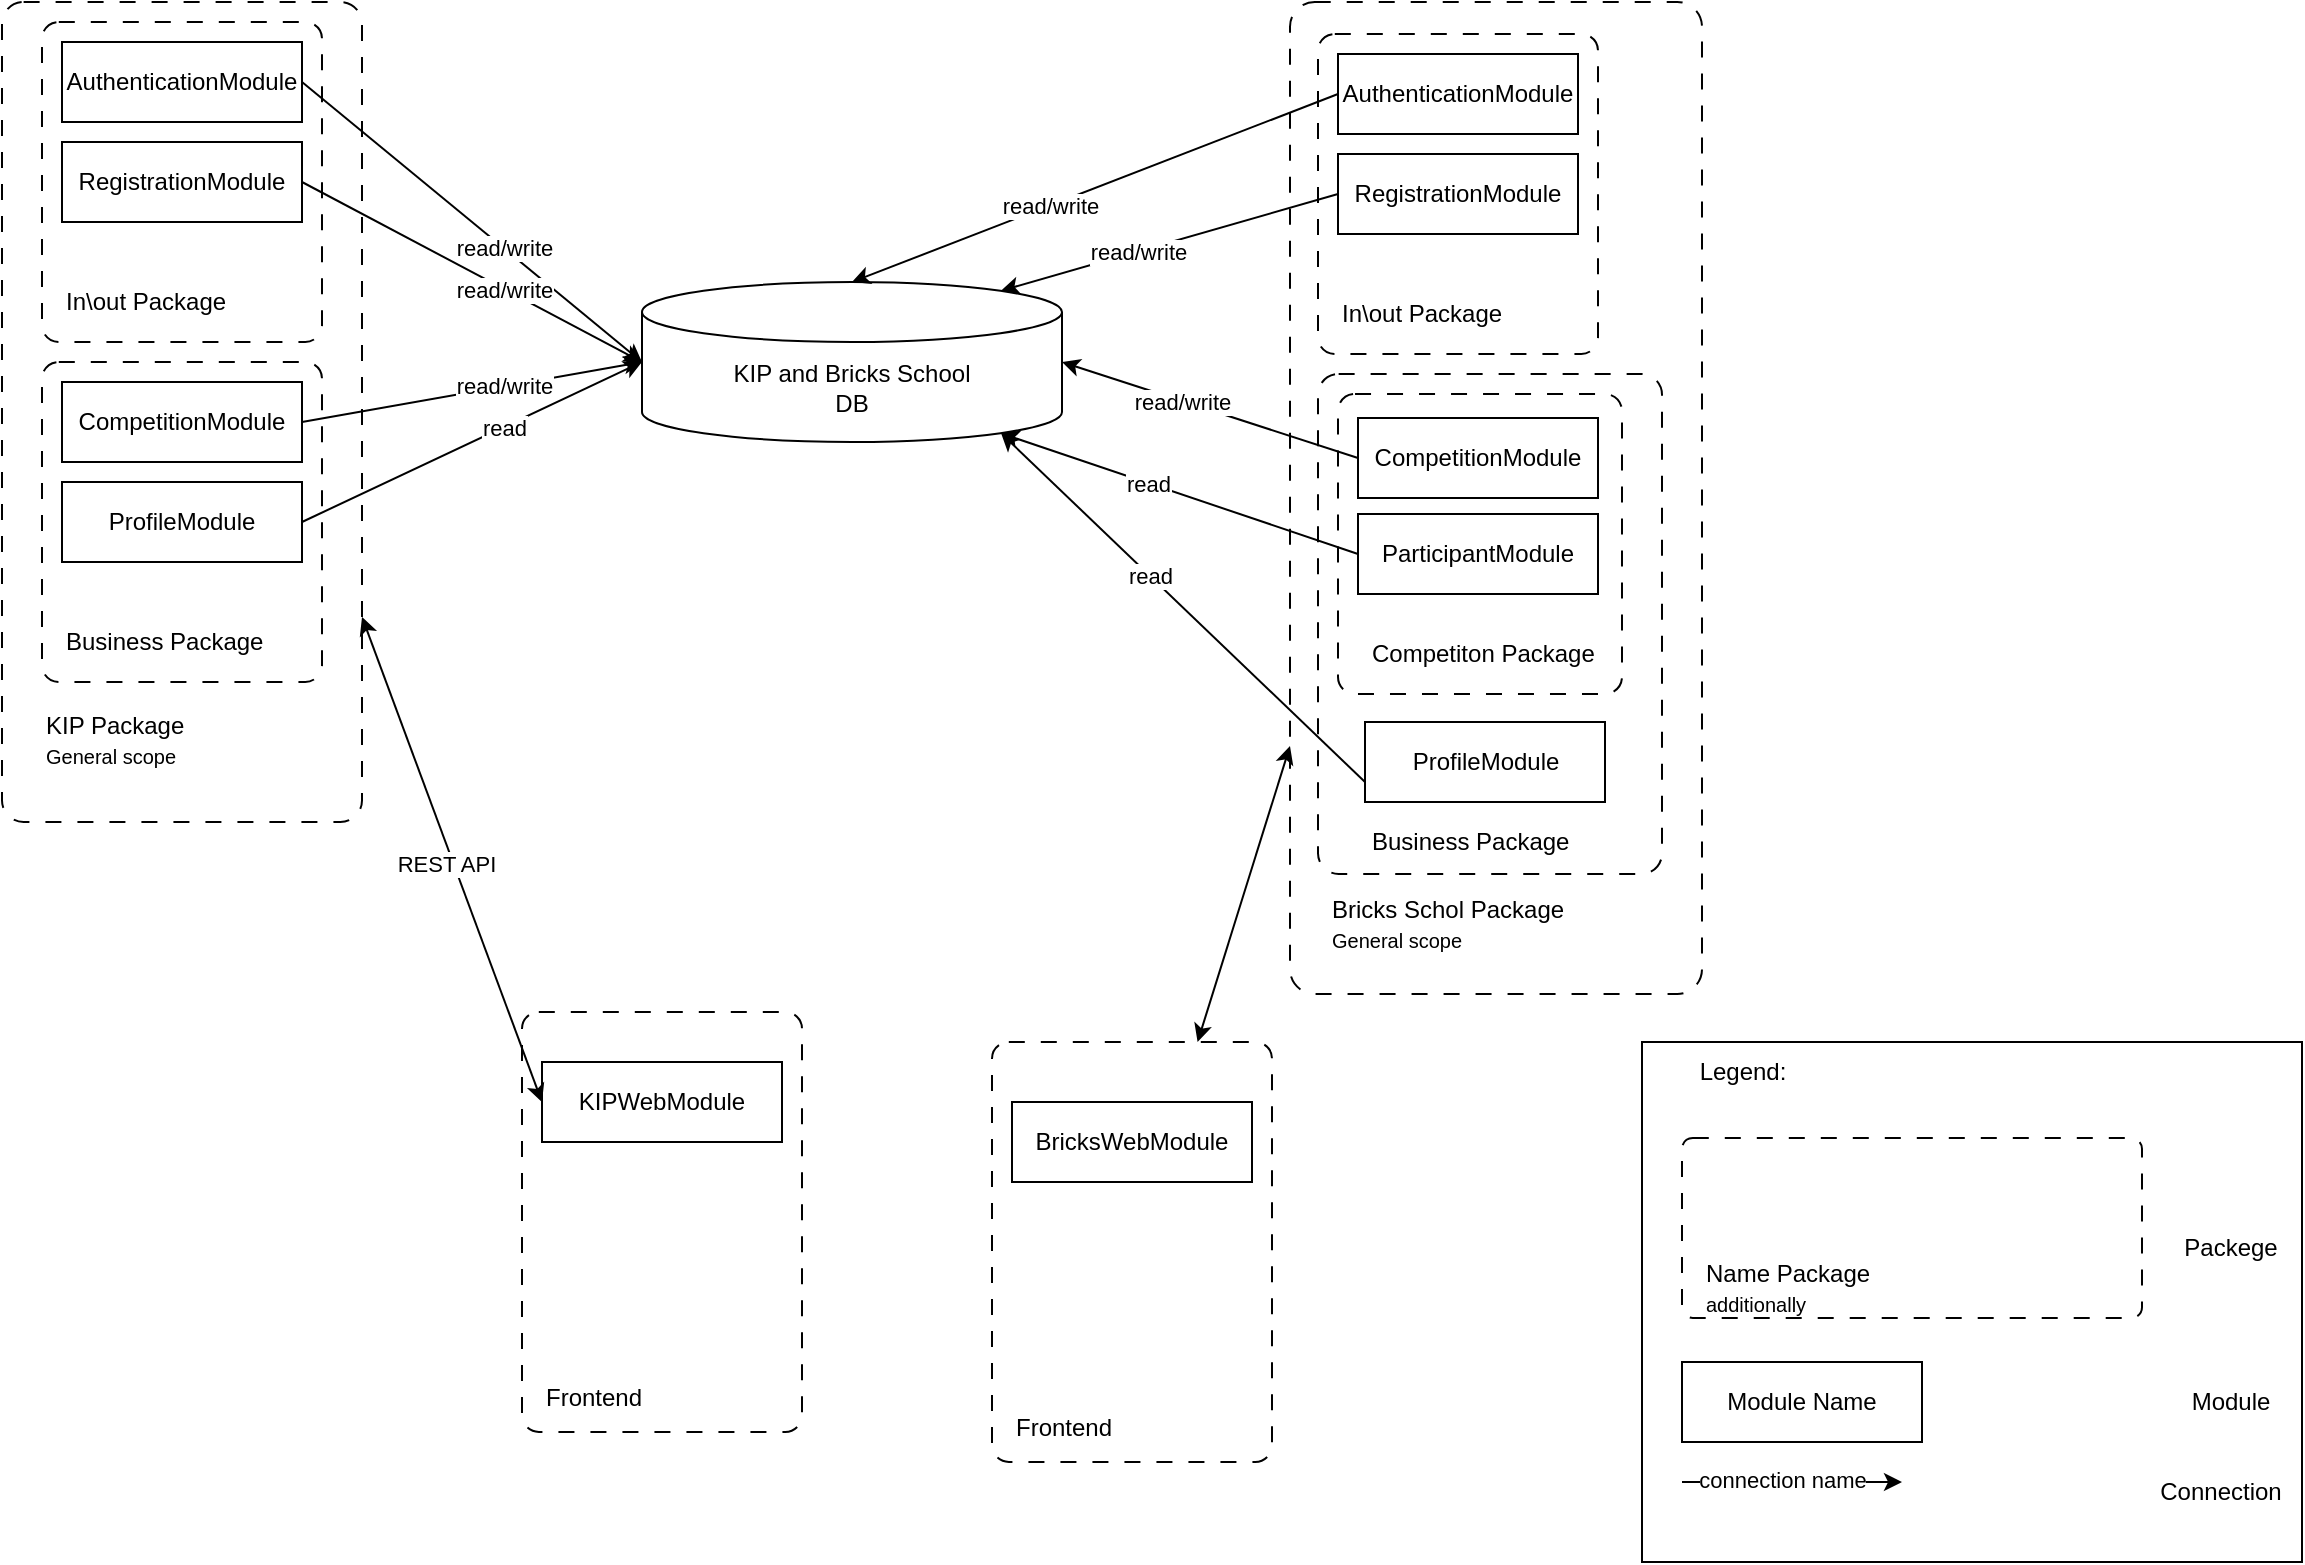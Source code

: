 <mxfile version="26.0.16" pages="4">
  <diagram name="iteration 0" id="dMavWdcSvfEM1dHn-bu7">
    <mxGraphModel grid="1" page="1" gridSize="10" guides="1" tooltips="1" connect="1" arrows="1" fold="1" pageScale="1" pageWidth="827" pageHeight="1169" math="0" shadow="0">
      <root>
        <mxCell id="0" />
        <mxCell id="1" parent="0" />
        <mxCell id="-rqdW3iIjI_EDjelF9go-1" value="" style="rounded=1;whiteSpace=wrap;html=1;dashed=1;dashPattern=8 8;fillColor=none;arcSize=6;" vertex="1" parent="1">
          <mxGeometry x="20" y="40" width="180" height="410" as="geometry" />
        </mxCell>
        <mxCell id="-rqdW3iIjI_EDjelF9go-2" value="" style="rounded=1;whiteSpace=wrap;html=1;dashed=1;dashPattern=8 8;fillColor=none;arcSize=6;" vertex="1" parent="1">
          <mxGeometry x="40" y="50" width="140" height="160" as="geometry" />
        </mxCell>
        <mxCell id="-rqdW3iIjI_EDjelF9go-3" value="" style="rounded=1;whiteSpace=wrap;html=1;dashed=1;dashPattern=8 8;fillColor=none;arcSize=6;" vertex="1" parent="1">
          <mxGeometry x="860" y="608" width="230" height="90" as="geometry" />
        </mxCell>
        <mxCell id="-rqdW3iIjI_EDjelF9go-4" value="KIP and Bricks School&lt;div&gt;DB&lt;/div&gt;" style="shape=cylinder3;whiteSpace=wrap;html=1;boundedLbl=1;backgroundOutline=1;size=15;" vertex="1" parent="1">
          <mxGeometry x="340" y="180" width="210" height="80" as="geometry" />
        </mxCell>
        <mxCell id="-rqdW3iIjI_EDjelF9go-5" value="Legend:" style="text;html=1;align=center;verticalAlign=middle;resizable=0;points=[];autosize=1;strokeColor=none;fillColor=none;" vertex="1" parent="1">
          <mxGeometry x="855" y="560" width="70" height="30" as="geometry" />
        </mxCell>
        <mxCell id="-rqdW3iIjI_EDjelF9go-6" value="Name Package&lt;div&gt;&lt;span style=&quot;font-size: 10px;&quot;&gt;additionally&lt;/span&gt;&lt;br&gt;&lt;/div&gt;" style="text;html=1;align=left;verticalAlign=middle;whiteSpace=wrap;rounded=0;" vertex="1" parent="1">
          <mxGeometry x="870" y="670" width="127" height="26.75" as="geometry" />
        </mxCell>
        <mxCell id="-rqdW3iIjI_EDjelF9go-7" value="Packege" style="text;html=1;align=center;verticalAlign=middle;resizable=0;points=[];autosize=1;strokeColor=none;fillColor=none;" vertex="1" parent="1">
          <mxGeometry x="1099" y="648" width="70" height="30" as="geometry" />
        </mxCell>
        <mxCell id="-rqdW3iIjI_EDjelF9go-8" value="Module Name" style="rounded=0;whiteSpace=wrap;html=1;" vertex="1" parent="1">
          <mxGeometry x="860" y="720" width="120" height="40" as="geometry" />
        </mxCell>
        <mxCell id="-rqdW3iIjI_EDjelF9go-9" value="Module" style="text;html=1;align=center;verticalAlign=middle;resizable=0;points=[];autosize=1;strokeColor=none;fillColor=none;" vertex="1" parent="1">
          <mxGeometry x="1104" y="725" width="60" height="30" as="geometry" />
        </mxCell>
        <mxCell id="-rqdW3iIjI_EDjelF9go-10" value="KIP Package&lt;div&gt;&lt;font style=&quot;font-size: 10px;&quot;&gt;General scope&lt;/font&gt;&lt;/div&gt;" style="text;html=1;align=left;verticalAlign=middle;whiteSpace=wrap;rounded=0;" vertex="1" parent="1">
          <mxGeometry x="40" y="394" width="80" height="30" as="geometry" />
        </mxCell>
        <mxCell id="-rqdW3iIjI_EDjelF9go-11" value="AuthenticationModule" style="rounded=0;whiteSpace=wrap;html=1;" vertex="1" parent="1">
          <mxGeometry x="50" y="60" width="120" height="40" as="geometry" />
        </mxCell>
        <mxCell id="-rqdW3iIjI_EDjelF9go-12" value="" style="group" vertex="1" connectable="0" parent="1">
          <mxGeometry x="40" y="220" width="140" height="160" as="geometry" />
        </mxCell>
        <mxCell id="-rqdW3iIjI_EDjelF9go-13" value="" style="rounded=1;whiteSpace=wrap;html=1;dashed=1;dashPattern=8 8;fillColor=none;arcSize=6;" vertex="1" parent="-rqdW3iIjI_EDjelF9go-12">
          <mxGeometry width="140" height="160" as="geometry" />
        </mxCell>
        <mxCell id="-rqdW3iIjI_EDjelF9go-14" value="CompetitionModule" style="rounded=0;whiteSpace=wrap;html=1;" vertex="1" parent="-rqdW3iIjI_EDjelF9go-12">
          <mxGeometry x="10" y="10" width="120" height="40" as="geometry" />
        </mxCell>
        <mxCell id="-rqdW3iIjI_EDjelF9go-15" value="ProfileModule" style="rounded=0;whiteSpace=wrap;html=1;" vertex="1" parent="-rqdW3iIjI_EDjelF9go-12">
          <mxGeometry x="10" y="60" width="120" height="40" as="geometry" />
        </mxCell>
        <mxCell id="-rqdW3iIjI_EDjelF9go-16" value="Business Package" style="text;html=1;align=left;verticalAlign=middle;whiteSpace=wrap;rounded=0;" vertex="1" parent="-rqdW3iIjI_EDjelF9go-12">
          <mxGeometry x="10" y="130" width="110" height="20" as="geometry" />
        </mxCell>
        <mxCell id="-rqdW3iIjI_EDjelF9go-17" value="" style="endArrow=classic;html=1;rounded=0;entryX=0;entryY=0.5;entryDx=0;entryDy=0;entryPerimeter=0;exitX=1;exitY=0.5;exitDx=0;exitDy=0;" edge="1" parent="1" source="-rqdW3iIjI_EDjelF9go-14" target="-rqdW3iIjI_EDjelF9go-4">
          <mxGeometry width="50" height="50" relative="1" as="geometry">
            <mxPoint x="180" y="80" as="sourcePoint" />
            <mxPoint x="270" y="250" as="targetPoint" />
          </mxGeometry>
        </mxCell>
        <mxCell id="-rqdW3iIjI_EDjelF9go-18" value="read/write" style="edgeLabel;html=1;align=center;verticalAlign=middle;resizable=0;points=[];" vertex="1" connectable="0" parent="-rqdW3iIjI_EDjelF9go-17">
          <mxGeometry x="0.186" relative="1" as="geometry">
            <mxPoint as="offset" />
          </mxGeometry>
        </mxCell>
        <mxCell id="-rqdW3iIjI_EDjelF9go-19" value="" style="endArrow=classic;html=1;rounded=0;entryX=0;entryY=0.5;entryDx=0;entryDy=0;entryPerimeter=0;exitX=1;exitY=0.5;exitDx=0;exitDy=0;" edge="1" parent="1" source="-rqdW3iIjI_EDjelF9go-15" target="-rqdW3iIjI_EDjelF9go-4">
          <mxGeometry width="50" height="50" relative="1" as="geometry">
            <mxPoint x="180" y="150" as="sourcePoint" />
            <mxPoint x="270" y="250" as="targetPoint" />
          </mxGeometry>
        </mxCell>
        <mxCell id="-rqdW3iIjI_EDjelF9go-20" value="read" style="edgeLabel;html=1;align=center;verticalAlign=middle;resizable=0;points=[];" vertex="1" connectable="0" parent="-rqdW3iIjI_EDjelF9go-19">
          <mxGeometry x="0.186" relative="1" as="geometry">
            <mxPoint as="offset" />
          </mxGeometry>
        </mxCell>
        <mxCell id="-rqdW3iIjI_EDjelF9go-21" value="" style="rounded=1;whiteSpace=wrap;html=1;dashed=1;dashPattern=8 8;fillColor=none;arcSize=6;" vertex="1" parent="1">
          <mxGeometry x="664" y="40" width="206" height="496" as="geometry" />
        </mxCell>
        <mxCell id="-rqdW3iIjI_EDjelF9go-22" value="Bricks Schol Package&lt;div&gt;&lt;font style=&quot;font-size: 10px;&quot;&gt;General scope&lt;/font&gt;&lt;/div&gt;" style="text;html=1;align=left;verticalAlign=middle;whiteSpace=wrap;rounded=0;" vertex="1" parent="1">
          <mxGeometry x="683" y="486" width="130" height="30" as="geometry" />
        </mxCell>
        <mxCell id="-rqdW3iIjI_EDjelF9go-23" value="RegistrationModule" style="rounded=0;whiteSpace=wrap;html=1;" vertex="1" parent="1">
          <mxGeometry x="50" y="110" width="120" height="40" as="geometry" />
        </mxCell>
        <mxCell id="-rqdW3iIjI_EDjelF9go-24" value="In\out Package" style="text;html=1;align=left;verticalAlign=middle;whiteSpace=wrap;rounded=0;" vertex="1" parent="1">
          <mxGeometry x="50" y="180" width="110" height="20" as="geometry" />
        </mxCell>
        <mxCell id="-rqdW3iIjI_EDjelF9go-25" value="" style="endArrow=classic;html=1;rounded=0;exitX=1;exitY=0.5;exitDx=0;exitDy=0;entryX=0;entryY=0.5;entryDx=0;entryDy=0;entryPerimeter=0;" edge="1" parent="1" source="-rqdW3iIjI_EDjelF9go-11" target="-rqdW3iIjI_EDjelF9go-4">
          <mxGeometry width="50" height="50" relative="1" as="geometry">
            <mxPoint x="180" y="260" as="sourcePoint" />
            <mxPoint x="430" y="280" as="targetPoint" />
          </mxGeometry>
        </mxCell>
        <mxCell id="-rqdW3iIjI_EDjelF9go-26" value="read/write" style="edgeLabel;html=1;align=center;verticalAlign=middle;resizable=0;points=[];" vertex="1" connectable="0" parent="-rqdW3iIjI_EDjelF9go-25">
          <mxGeometry x="0.186" relative="1" as="geometry">
            <mxPoint as="offset" />
          </mxGeometry>
        </mxCell>
        <mxCell id="-rqdW3iIjI_EDjelF9go-27" value="" style="endArrow=classic;html=1;rounded=0;exitX=1;exitY=0.5;exitDx=0;exitDy=0;entryX=0;entryY=0.5;entryDx=0;entryDy=0;entryPerimeter=0;" edge="1" parent="1" source="-rqdW3iIjI_EDjelF9go-23" target="-rqdW3iIjI_EDjelF9go-4">
          <mxGeometry width="50" height="50" relative="1" as="geometry">
            <mxPoint x="180" y="90" as="sourcePoint" />
            <mxPoint x="440" y="270" as="targetPoint" />
          </mxGeometry>
        </mxCell>
        <mxCell id="-rqdW3iIjI_EDjelF9go-28" value="read/write" style="edgeLabel;html=1;align=center;verticalAlign=middle;resizable=0;points=[];" vertex="1" connectable="0" parent="-rqdW3iIjI_EDjelF9go-27">
          <mxGeometry x="0.186" relative="1" as="geometry">
            <mxPoint as="offset" />
          </mxGeometry>
        </mxCell>
        <mxCell id="-rqdW3iIjI_EDjelF9go-29" value="" style="rounded=1;whiteSpace=wrap;html=1;dashed=1;dashPattern=8 8;fillColor=none;arcSize=6;" vertex="1" parent="1">
          <mxGeometry x="678" y="56" width="140" height="160" as="geometry" />
        </mxCell>
        <mxCell id="-rqdW3iIjI_EDjelF9go-30" value="AuthenticationModule" style="rounded=0;whiteSpace=wrap;html=1;" vertex="1" parent="1">
          <mxGeometry x="688" y="66" width="120" height="40" as="geometry" />
        </mxCell>
        <mxCell id="-rqdW3iIjI_EDjelF9go-31" value="RegistrationModule" style="rounded=0;whiteSpace=wrap;html=1;" vertex="1" parent="1">
          <mxGeometry x="688" y="116" width="120" height="40" as="geometry" />
        </mxCell>
        <mxCell id="-rqdW3iIjI_EDjelF9go-32" value="In\out Package" style="text;html=1;align=left;verticalAlign=middle;whiteSpace=wrap;rounded=0;" vertex="1" parent="1">
          <mxGeometry x="688" y="186" width="110" height="20" as="geometry" />
        </mxCell>
        <mxCell id="-rqdW3iIjI_EDjelF9go-33" value="" style="rounded=1;whiteSpace=wrap;html=1;dashed=1;dashPattern=8 8;fillColor=none;arcSize=6;" vertex="1" parent="1">
          <mxGeometry x="678" y="226" width="172" height="250" as="geometry" />
        </mxCell>
        <mxCell id="-rqdW3iIjI_EDjelF9go-34" value="" style="rounded=1;whiteSpace=wrap;html=1;dashed=1;dashPattern=8 8;fillColor=none;arcSize=6;" vertex="1" parent="1">
          <mxGeometry x="688" y="236" width="142" height="150" as="geometry" />
        </mxCell>
        <mxCell id="-rqdW3iIjI_EDjelF9go-35" value="CompetitionModule" style="rounded=0;whiteSpace=wrap;html=1;" vertex="1" parent="1">
          <mxGeometry x="698" y="248" width="120" height="40" as="geometry" />
        </mxCell>
        <mxCell id="-rqdW3iIjI_EDjelF9go-36" value="ParticipantModule" style="rounded=0;whiteSpace=wrap;html=1;" vertex="1" parent="1">
          <mxGeometry x="698" y="296" width="120" height="40" as="geometry" />
        </mxCell>
        <mxCell id="-rqdW3iIjI_EDjelF9go-37" value="Competiton Package" style="text;html=1;align=left;verticalAlign=middle;whiteSpace=wrap;rounded=0;" vertex="1" parent="1">
          <mxGeometry x="703" y="356" width="117" height="20" as="geometry" />
        </mxCell>
        <mxCell id="-rqdW3iIjI_EDjelF9go-38" value="ProfileModule" style="rounded=0;whiteSpace=wrap;html=1;" vertex="1" parent="1">
          <mxGeometry x="701.5" y="400" width="120" height="40" as="geometry" />
        </mxCell>
        <mxCell id="-rqdW3iIjI_EDjelF9go-39" value="Business Package" style="text;html=1;align=left;verticalAlign=middle;whiteSpace=wrap;rounded=0;" vertex="1" parent="1">
          <mxGeometry x="703" y="450" width="117" height="20" as="geometry" />
        </mxCell>
        <mxCell id="-rqdW3iIjI_EDjelF9go-40" value="" style="endArrow=classic;html=1;rounded=0;exitX=0;exitY=0.5;exitDx=0;exitDy=0;entryX=0.5;entryY=0;entryDx=0;entryDy=0;entryPerimeter=0;" edge="1" parent="1" source="-rqdW3iIjI_EDjelF9go-30" target="-rqdW3iIjI_EDjelF9go-4">
          <mxGeometry width="50" height="50" relative="1" as="geometry">
            <mxPoint x="180" y="90" as="sourcePoint" />
            <mxPoint x="350" y="230" as="targetPoint" />
          </mxGeometry>
        </mxCell>
        <mxCell id="-rqdW3iIjI_EDjelF9go-41" value="read/write" style="edgeLabel;html=1;align=center;verticalAlign=middle;resizable=0;points=[];" vertex="1" connectable="0" parent="-rqdW3iIjI_EDjelF9go-40">
          <mxGeometry x="0.186" relative="1" as="geometry">
            <mxPoint as="offset" />
          </mxGeometry>
        </mxCell>
        <mxCell id="-rqdW3iIjI_EDjelF9go-42" value="" style="endArrow=classic;html=1;rounded=0;exitX=0;exitY=0.5;exitDx=0;exitDy=0;entryX=0.855;entryY=0;entryDx=0;entryDy=4.35;entryPerimeter=0;" edge="1" parent="1" source="-rqdW3iIjI_EDjelF9go-31" target="-rqdW3iIjI_EDjelF9go-4">
          <mxGeometry width="50" height="50" relative="1" as="geometry">
            <mxPoint x="619" y="70" as="sourcePoint" />
            <mxPoint x="455" y="190" as="targetPoint" />
          </mxGeometry>
        </mxCell>
        <mxCell id="-rqdW3iIjI_EDjelF9go-43" value="read/write" style="edgeLabel;html=1;align=center;verticalAlign=middle;resizable=0;points=[];" vertex="1" connectable="0" parent="-rqdW3iIjI_EDjelF9go-42">
          <mxGeometry x="0.186" relative="1" as="geometry">
            <mxPoint as="offset" />
          </mxGeometry>
        </mxCell>
        <mxCell id="-rqdW3iIjI_EDjelF9go-44" value="" style="endArrow=classic;html=1;rounded=0;exitX=0;exitY=0.5;exitDx=0;exitDy=0;entryX=1;entryY=0.5;entryDx=0;entryDy=0;entryPerimeter=0;" edge="1" parent="1" source="-rqdW3iIjI_EDjelF9go-35" target="-rqdW3iIjI_EDjelF9go-4">
          <mxGeometry width="50" height="50" relative="1" as="geometry">
            <mxPoint x="619" y="120" as="sourcePoint" />
            <mxPoint x="530" y="194" as="targetPoint" />
          </mxGeometry>
        </mxCell>
        <mxCell id="-rqdW3iIjI_EDjelF9go-45" value="read/write" style="edgeLabel;html=1;align=center;verticalAlign=middle;resizable=0;points=[];" vertex="1" connectable="0" parent="-rqdW3iIjI_EDjelF9go-44">
          <mxGeometry x="0.186" relative="1" as="geometry">
            <mxPoint as="offset" />
          </mxGeometry>
        </mxCell>
        <mxCell id="-rqdW3iIjI_EDjelF9go-46" value="" style="endArrow=classic;html=1;rounded=0;exitX=0;exitY=0.5;exitDx=0;exitDy=0;entryX=0.855;entryY=1;entryDx=0;entryDy=-4.35;entryPerimeter=0;" edge="1" parent="1" source="-rqdW3iIjI_EDjelF9go-36" target="-rqdW3iIjI_EDjelF9go-4">
          <mxGeometry width="50" height="50" relative="1" as="geometry">
            <mxPoint x="619" y="120" as="sourcePoint" />
            <mxPoint x="530" y="194" as="targetPoint" />
          </mxGeometry>
        </mxCell>
        <mxCell id="-rqdW3iIjI_EDjelF9go-47" value="read" style="edgeLabel;html=1;align=center;verticalAlign=middle;resizable=0;points=[];" vertex="1" connectable="0" parent="-rqdW3iIjI_EDjelF9go-46">
          <mxGeometry x="0.186" relative="1" as="geometry">
            <mxPoint as="offset" />
          </mxGeometry>
        </mxCell>
        <mxCell id="-rqdW3iIjI_EDjelF9go-48" value="" style="endArrow=classic;html=1;rounded=0;exitX=0;exitY=0.75;exitDx=0;exitDy=0;entryX=0.855;entryY=1;entryDx=0;entryDy=-4.35;entryPerimeter=0;" edge="1" parent="1" source="-rqdW3iIjI_EDjelF9go-38" target="-rqdW3iIjI_EDjelF9go-4">
          <mxGeometry width="50" height="50" relative="1" as="geometry">
            <mxPoint x="629" y="300" as="sourcePoint" />
            <mxPoint x="530" y="266" as="targetPoint" />
          </mxGeometry>
        </mxCell>
        <mxCell id="-rqdW3iIjI_EDjelF9go-49" value="read" style="edgeLabel;html=1;align=center;verticalAlign=middle;resizable=0;points=[];" vertex="1" connectable="0" parent="-rqdW3iIjI_EDjelF9go-48">
          <mxGeometry x="0.186" relative="1" as="geometry">
            <mxPoint as="offset" />
          </mxGeometry>
        </mxCell>
        <mxCell id="-rqdW3iIjI_EDjelF9go-50" value="" style="endArrow=classic;html=1;rounded=0;" edge="1" parent="1">
          <mxGeometry width="50" height="50" relative="1" as="geometry">
            <mxPoint x="860" y="780" as="sourcePoint" />
            <mxPoint x="970" y="780" as="targetPoint" />
          </mxGeometry>
        </mxCell>
        <mxCell id="-rqdW3iIjI_EDjelF9go-51" value="connection name" style="edgeLabel;html=1;align=center;verticalAlign=middle;resizable=0;points=[];" vertex="1" connectable="0" parent="-rqdW3iIjI_EDjelF9go-50">
          <mxGeometry x="-0.141" y="1" relative="1" as="geometry">
            <mxPoint x="3" as="offset" />
          </mxGeometry>
        </mxCell>
        <mxCell id="-rqdW3iIjI_EDjelF9go-52" value="Connection" style="text;html=1;align=center;verticalAlign=middle;resizable=0;points=[];autosize=1;strokeColor=none;fillColor=none;" vertex="1" parent="1">
          <mxGeometry x="1089" y="770" width="80" height="30" as="geometry" />
        </mxCell>
        <mxCell id="-rqdW3iIjI_EDjelF9go-53" value="" style="rounded=0;whiteSpace=wrap;html=1;fillColor=none;" vertex="1" parent="1">
          <mxGeometry x="840" y="560" width="330" height="260" as="geometry" />
        </mxCell>
        <mxCell id="-rqdW3iIjI_EDjelF9go-54" value="" style="rounded=1;whiteSpace=wrap;html=1;dashed=1;dashPattern=8 8;fillColor=none;arcSize=6;" vertex="1" parent="1">
          <mxGeometry x="280" y="545" width="140" height="210" as="geometry" />
        </mxCell>
        <mxCell id="-rqdW3iIjI_EDjelF9go-55" value="Frontend" style="text;html=1;align=left;verticalAlign=middle;whiteSpace=wrap;rounded=0;" vertex="1" parent="1">
          <mxGeometry x="290" y="730" width="60" height="16" as="geometry" />
        </mxCell>
        <mxCell id="-rqdW3iIjI_EDjelF9go-56" value="KIPWebModule" style="rounded=0;whiteSpace=wrap;html=1;" vertex="1" parent="1">
          <mxGeometry x="290" y="570" width="120" height="40" as="geometry" />
        </mxCell>
        <mxCell id="-rqdW3iIjI_EDjelF9go-58" value="" style="endArrow=classic;startArrow=classic;html=1;rounded=0;entryX=0;entryY=0.5;entryDx=0;entryDy=0;exitX=1;exitY=0.75;exitDx=0;exitDy=0;" edge="1" parent="1" source="-rqdW3iIjI_EDjelF9go-1" target="-rqdW3iIjI_EDjelF9go-56">
          <mxGeometry width="50" height="50" relative="1" as="geometry">
            <mxPoint x="190" y="480" as="sourcePoint" />
            <mxPoint x="240" y="430" as="targetPoint" />
          </mxGeometry>
        </mxCell>
        <mxCell id="-rqdW3iIjI_EDjelF9go-59" value="REST API" style="edgeLabel;html=1;align=center;verticalAlign=middle;resizable=0;points=[];" vertex="1" connectable="0" parent="-rqdW3iIjI_EDjelF9go-58">
          <mxGeometry x="0.006" y="-4" relative="1" as="geometry">
            <mxPoint as="offset" />
          </mxGeometry>
        </mxCell>
        <mxCell id="-rqdW3iIjI_EDjelF9go-60" value="" style="endArrow=classic;startArrow=classic;html=1;rounded=0;entryX=0;entryY=0.75;entryDx=0;entryDy=0;" edge="1" parent="1" source="fFUq8hqdws5iUDlQd2t6-1" target="-rqdW3iIjI_EDjelF9go-21">
          <mxGeometry width="50" height="50" relative="1" as="geometry">
            <mxPoint x="460" y="430" as="sourcePoint" />
            <mxPoint x="510" y="380" as="targetPoint" />
          </mxGeometry>
        </mxCell>
        <mxCell id="fFUq8hqdws5iUDlQd2t6-1" value="" style="rounded=1;whiteSpace=wrap;html=1;dashed=1;dashPattern=8 8;fillColor=none;arcSize=6;" vertex="1" parent="1">
          <mxGeometry x="515" y="560" width="140" height="210" as="geometry" />
        </mxCell>
        <mxCell id="fFUq8hqdws5iUDlQd2t6-2" value="Frontend" style="text;html=1;align=left;verticalAlign=middle;whiteSpace=wrap;rounded=0;" vertex="1" parent="1">
          <mxGeometry x="525" y="745" width="60" height="16" as="geometry" />
        </mxCell>
        <mxCell id="fFUq8hqdws5iUDlQd2t6-4" value="BricksWebModule" style="rounded=0;whiteSpace=wrap;html=1;" vertex="1" parent="1">
          <mxGeometry x="525" y="590" width="120" height="40" as="geometry" />
        </mxCell>
      </root>
    </mxGraphModel>
  </diagram>
  <diagram id="rIVIZV8c2-z6NlX29bDE" name="iteration 1">
    <mxGraphModel grid="1" page="1" gridSize="10" guides="1" tooltips="1" connect="1" arrows="1" fold="1" pageScale="1" pageWidth="1169" pageHeight="827" math="0" shadow="0">
      <root>
        <mxCell id="0" />
        <mxCell id="1" parent="0" />
        <mxCell id="N6kJEQreYBYqL_7QNzlf-7" value="" style="rounded=1;whiteSpace=wrap;html=1;dashed=1;dashPattern=8 8;fillColor=none;arcSize=6;" vertex="1" parent="1">
          <mxGeometry y="470" width="850" height="70" as="geometry" />
        </mxCell>
        <mxCell id="bXI9zsy0QG3j4bNvQFsI-1" value="" style="rounded=1;whiteSpace=wrap;html=1;dashed=1;dashPattern=8 8;fillColor=none;arcSize=6;" vertex="1" parent="1">
          <mxGeometry width="180" height="360" as="geometry" />
        </mxCell>
        <mxCell id="bXI9zsy0QG3j4bNvQFsI-2" value="" style="rounded=1;whiteSpace=wrap;html=1;dashed=1;dashPattern=8 8;fillColor=none;arcSize=6;" vertex="1" parent="1">
          <mxGeometry x="20" y="10" width="140" height="110" as="geometry" />
        </mxCell>
        <mxCell id="bXI9zsy0QG3j4bNvQFsI-3" value="" style="rounded=1;whiteSpace=wrap;html=1;dashed=1;dashPattern=8 8;fillColor=none;arcSize=6;" vertex="1" parent="1">
          <mxGeometry x="880" y="521" width="230" height="90" as="geometry" />
        </mxCell>
        <mxCell id="bXI9zsy0QG3j4bNvQFsI-4" value="KIP and Bricks School&lt;div&gt;DB&lt;/div&gt;" style="shape=cylinder3;whiteSpace=wrap;html=1;boundedLbl=1;backgroundOutline=1;size=15;" vertex="1" parent="1">
          <mxGeometry x="320" y="140" width="210" height="80" as="geometry" />
        </mxCell>
        <mxCell id="bXI9zsy0QG3j4bNvQFsI-5" value="Legend:" style="text;html=1;align=center;verticalAlign=middle;resizable=0;points=[];autosize=1;strokeColor=none;fillColor=none;" vertex="1" parent="1">
          <mxGeometry x="875" y="473" width="70" height="30" as="geometry" />
        </mxCell>
        <mxCell id="bXI9zsy0QG3j4bNvQFsI-6" value="Name Package&lt;div&gt;&lt;span style=&quot;font-size: 10px;&quot;&gt;additionally&lt;/span&gt;&lt;br&gt;&lt;/div&gt;" style="text;html=1;align=left;verticalAlign=middle;whiteSpace=wrap;rounded=0;" vertex="1" parent="1">
          <mxGeometry x="890" y="583" width="127" height="26.75" as="geometry" />
        </mxCell>
        <mxCell id="bXI9zsy0QG3j4bNvQFsI-7" value="Packege" style="text;html=1;align=center;verticalAlign=middle;resizable=0;points=[];autosize=1;strokeColor=none;fillColor=none;" vertex="1" parent="1">
          <mxGeometry x="1119" y="561" width="70" height="30" as="geometry" />
        </mxCell>
        <mxCell id="bXI9zsy0QG3j4bNvQFsI-8" value="Module Name" style="rounded=0;whiteSpace=wrap;html=1;" vertex="1" parent="1">
          <mxGeometry x="880" y="633" width="120" height="40" as="geometry" />
        </mxCell>
        <mxCell id="bXI9zsy0QG3j4bNvQFsI-9" value="Module" style="text;html=1;align=center;verticalAlign=middle;resizable=0;points=[];autosize=1;strokeColor=none;fillColor=none;" vertex="1" parent="1">
          <mxGeometry x="1124" y="638" width="60" height="30" as="geometry" />
        </mxCell>
        <mxCell id="bXI9zsy0QG3j4bNvQFsI-10" value="KIP Package&lt;div&gt;&lt;font style=&quot;font-size: 10px;&quot;&gt;General scope&lt;/font&gt;&lt;/div&gt;" style="text;html=1;align=left;verticalAlign=middle;whiteSpace=wrap;rounded=0;" vertex="1" parent="1">
          <mxGeometry x="20" y="316" width="80" height="30" as="geometry" />
        </mxCell>
        <mxCell id="bXI9zsy0QG3j4bNvQFsI-12" value="" style="group" connectable="0" vertex="1" parent="1">
          <mxGeometry x="20" y="180" width="140" height="160" as="geometry" />
        </mxCell>
        <mxCell id="bXI9zsy0QG3j4bNvQFsI-13" value="" style="rounded=1;whiteSpace=wrap;html=1;dashed=1;dashPattern=8 8;fillColor=none;arcSize=6;" vertex="1" parent="bXI9zsy0QG3j4bNvQFsI-12">
          <mxGeometry y="-50" width="140" height="160" as="geometry" />
        </mxCell>
        <mxCell id="bXI9zsy0QG3j4bNvQFsI-14" value="CompetitionModule" style="rounded=0;whiteSpace=wrap;html=1;" vertex="1" parent="bXI9zsy0QG3j4bNvQFsI-12">
          <mxGeometry x="10" y="-40" width="120" height="40" as="geometry" />
        </mxCell>
        <mxCell id="bXI9zsy0QG3j4bNvQFsI-15" value="ProfileModule" style="rounded=0;whiteSpace=wrap;html=1;" vertex="1" parent="bXI9zsy0QG3j4bNvQFsI-12">
          <mxGeometry x="10" y="10" width="120" height="40" as="geometry" />
        </mxCell>
        <mxCell id="bXI9zsy0QG3j4bNvQFsI-16" value="Business Package" style="text;html=1;align=left;verticalAlign=middle;whiteSpace=wrap;rounded=0;" vertex="1" parent="bXI9zsy0QG3j4bNvQFsI-12">
          <mxGeometry x="10" y="80" width="110" height="20" as="geometry" />
        </mxCell>
        <mxCell id="bXI9zsy0QG3j4bNvQFsI-17" value="" style="endArrow=classic;html=1;rounded=0;entryX=0;entryY=0.5;entryDx=0;entryDy=0;entryPerimeter=0;exitX=1;exitY=0.5;exitDx=0;exitDy=0;" edge="1" parent="1" source="bXI9zsy0QG3j4bNvQFsI-14" target="bXI9zsy0QG3j4bNvQFsI-4">
          <mxGeometry width="50" height="50" relative="1" as="geometry">
            <mxPoint x="160" y="40" as="sourcePoint" />
            <mxPoint x="250" y="210" as="targetPoint" />
          </mxGeometry>
        </mxCell>
        <mxCell id="bXI9zsy0QG3j4bNvQFsI-18" value="read/write" style="edgeLabel;html=1;align=center;verticalAlign=middle;resizable=0;points=[];" connectable="0" vertex="1" parent="bXI9zsy0QG3j4bNvQFsI-17">
          <mxGeometry x="0.186" relative="1" as="geometry">
            <mxPoint as="offset" />
          </mxGeometry>
        </mxCell>
        <mxCell id="bXI9zsy0QG3j4bNvQFsI-19" value="" style="endArrow=classic;html=1;rounded=0;entryX=0;entryY=0.5;entryDx=0;entryDy=0;entryPerimeter=0;exitX=1;exitY=0.5;exitDx=0;exitDy=0;" edge="1" parent="1" source="bXI9zsy0QG3j4bNvQFsI-15" target="bXI9zsy0QG3j4bNvQFsI-4">
          <mxGeometry width="50" height="50" relative="1" as="geometry">
            <mxPoint x="160" y="110" as="sourcePoint" />
            <mxPoint x="250" y="210" as="targetPoint" />
          </mxGeometry>
        </mxCell>
        <mxCell id="bXI9zsy0QG3j4bNvQFsI-20" value="read" style="edgeLabel;html=1;align=center;verticalAlign=middle;resizable=0;points=[];" connectable="0" vertex="1" parent="bXI9zsy0QG3j4bNvQFsI-19">
          <mxGeometry x="0.186" relative="1" as="geometry">
            <mxPoint as="offset" />
          </mxGeometry>
        </mxCell>
        <mxCell id="bXI9zsy0QG3j4bNvQFsI-21" value="" style="rounded=1;whiteSpace=wrap;html=1;dashed=1;dashPattern=8 8;fillColor=none;arcSize=6;" vertex="1" parent="1">
          <mxGeometry x="644" width="206" height="420" as="geometry" />
        </mxCell>
        <mxCell id="bXI9zsy0QG3j4bNvQFsI-22" value="Bricks Schol Package&lt;div&gt;&lt;font style=&quot;font-size: 10px;&quot;&gt;General scope&lt;/font&gt;&lt;/div&gt;" style="text;html=1;align=left;verticalAlign=middle;whiteSpace=wrap;rounded=0;" vertex="1" parent="1">
          <mxGeometry x="660" y="390" width="130" height="30" as="geometry" />
        </mxCell>
        <mxCell id="bXI9zsy0QG3j4bNvQFsI-23" value="RegistrationModule" style="rounded=0;whiteSpace=wrap;html=1;" vertex="1" parent="1">
          <mxGeometry x="25" y="30" width="120" height="40" as="geometry" />
        </mxCell>
        <mxCell id="bXI9zsy0QG3j4bNvQFsI-24" value="In\out Package" style="text;html=1;align=left;verticalAlign=middle;whiteSpace=wrap;rounded=0;" vertex="1" parent="1">
          <mxGeometry x="25" y="90" width="110" height="20" as="geometry" />
        </mxCell>
        <mxCell id="bXI9zsy0QG3j4bNvQFsI-27" value="" style="endArrow=classic;html=1;rounded=0;exitX=1;exitY=0.5;exitDx=0;exitDy=0;entryX=0;entryY=0.5;entryDx=0;entryDy=0;entryPerimeter=0;" edge="1" parent="1" source="bXI9zsy0QG3j4bNvQFsI-23" target="bXI9zsy0QG3j4bNvQFsI-4">
          <mxGeometry width="50" height="50" relative="1" as="geometry">
            <mxPoint x="160" y="50" as="sourcePoint" />
            <mxPoint x="420" y="230" as="targetPoint" />
          </mxGeometry>
        </mxCell>
        <mxCell id="bXI9zsy0QG3j4bNvQFsI-28" value="read/write" style="edgeLabel;html=1;align=center;verticalAlign=middle;resizable=0;points=[];" connectable="0" vertex="1" parent="bXI9zsy0QG3j4bNvQFsI-27">
          <mxGeometry x="0.186" relative="1" as="geometry">
            <mxPoint as="offset" />
          </mxGeometry>
        </mxCell>
        <mxCell id="bXI9zsy0QG3j4bNvQFsI-29" value="" style="rounded=1;whiteSpace=wrap;html=1;dashed=1;dashPattern=8 8;fillColor=none;arcSize=6;" vertex="1" parent="1">
          <mxGeometry x="658" y="16" width="140" height="114" as="geometry" />
        </mxCell>
        <mxCell id="bXI9zsy0QG3j4bNvQFsI-31" value="RegistrationModule" style="rounded=0;whiteSpace=wrap;html=1;" vertex="1" parent="1">
          <mxGeometry x="673" y="40" width="120" height="40" as="geometry" />
        </mxCell>
        <mxCell id="bXI9zsy0QG3j4bNvQFsI-32" value="In\out Package" style="text;html=1;align=left;verticalAlign=middle;whiteSpace=wrap;rounded=0;" vertex="1" parent="1">
          <mxGeometry x="668" y="100" width="110" height="20" as="geometry" />
        </mxCell>
        <mxCell id="bXI9zsy0QG3j4bNvQFsI-33" value="" style="rounded=1;whiteSpace=wrap;html=1;dashed=1;dashPattern=8 8;fillColor=none;arcSize=6;" vertex="1" parent="1">
          <mxGeometry x="658" y="150" width="172" height="230" as="geometry" />
        </mxCell>
        <mxCell id="bXI9zsy0QG3j4bNvQFsI-34" value="" style="rounded=1;whiteSpace=wrap;html=1;dashed=1;dashPattern=8 8;fillColor=none;arcSize=6;" vertex="1" parent="1">
          <mxGeometry x="668" y="160" width="142" height="140" as="geometry" />
        </mxCell>
        <mxCell id="bXI9zsy0QG3j4bNvQFsI-35" value="CompetitionModule" style="rounded=0;whiteSpace=wrap;html=1;" vertex="1" parent="1">
          <mxGeometry x="678" y="172" width="120" height="40" as="geometry" />
        </mxCell>
        <mxCell id="bXI9zsy0QG3j4bNvQFsI-36" value="ParticipantModule" style="rounded=0;whiteSpace=wrap;html=1;" vertex="1" parent="1">
          <mxGeometry x="678" y="220" width="120" height="40" as="geometry" />
        </mxCell>
        <mxCell id="bXI9zsy0QG3j4bNvQFsI-37" value="Competiton Package" style="text;html=1;align=left;verticalAlign=middle;whiteSpace=wrap;rounded=0;" vertex="1" parent="1">
          <mxGeometry x="683" y="272" width="117" height="20" as="geometry" />
        </mxCell>
        <mxCell id="bXI9zsy0QG3j4bNvQFsI-38" value="ProfileModule" style="rounded=0;whiteSpace=wrap;html=1;" vertex="1" parent="1">
          <mxGeometry x="673" y="311" width="120" height="40" as="geometry" />
        </mxCell>
        <mxCell id="bXI9zsy0QG3j4bNvQFsI-39" value="Business Package" style="text;html=1;align=left;verticalAlign=middle;whiteSpace=wrap;rounded=0;" vertex="1" parent="1">
          <mxGeometry x="673" y="360" width="117" height="20" as="geometry" />
        </mxCell>
        <mxCell id="bXI9zsy0QG3j4bNvQFsI-42" value="" style="endArrow=classic;html=1;rounded=0;exitX=0;exitY=0.5;exitDx=0;exitDy=0;entryX=0.855;entryY=0;entryDx=0;entryDy=4.35;entryPerimeter=0;" edge="1" parent="1" source="bXI9zsy0QG3j4bNvQFsI-31" target="bXI9zsy0QG3j4bNvQFsI-4">
          <mxGeometry width="50" height="50" relative="1" as="geometry">
            <mxPoint x="599" y="30" as="sourcePoint" />
            <mxPoint x="435" y="150" as="targetPoint" />
          </mxGeometry>
        </mxCell>
        <mxCell id="bXI9zsy0QG3j4bNvQFsI-43" value="read/write" style="edgeLabel;html=1;align=center;verticalAlign=middle;resizable=0;points=[];" connectable="0" vertex="1" parent="bXI9zsy0QG3j4bNvQFsI-42">
          <mxGeometry x="0.186" relative="1" as="geometry">
            <mxPoint as="offset" />
          </mxGeometry>
        </mxCell>
        <mxCell id="bXI9zsy0QG3j4bNvQFsI-44" value="" style="endArrow=classic;html=1;rounded=0;exitX=0;exitY=0.5;exitDx=0;exitDy=0;entryX=1;entryY=0.5;entryDx=0;entryDy=0;entryPerimeter=0;" edge="1" parent="1" source="bXI9zsy0QG3j4bNvQFsI-35" target="bXI9zsy0QG3j4bNvQFsI-4">
          <mxGeometry width="50" height="50" relative="1" as="geometry">
            <mxPoint x="599" y="80" as="sourcePoint" />
            <mxPoint x="510" y="154" as="targetPoint" />
          </mxGeometry>
        </mxCell>
        <mxCell id="bXI9zsy0QG3j4bNvQFsI-45" value="read/write" style="edgeLabel;html=1;align=center;verticalAlign=middle;resizable=0;points=[];" connectable="0" vertex="1" parent="bXI9zsy0QG3j4bNvQFsI-44">
          <mxGeometry x="0.186" relative="1" as="geometry">
            <mxPoint as="offset" />
          </mxGeometry>
        </mxCell>
        <mxCell id="bXI9zsy0QG3j4bNvQFsI-46" value="" style="endArrow=classic;html=1;rounded=0;exitX=0;exitY=0.5;exitDx=0;exitDy=0;entryX=0.855;entryY=1;entryDx=0;entryDy=-4.35;entryPerimeter=0;" edge="1" parent="1" source="bXI9zsy0QG3j4bNvQFsI-36" target="bXI9zsy0QG3j4bNvQFsI-4">
          <mxGeometry width="50" height="50" relative="1" as="geometry">
            <mxPoint x="599" y="80" as="sourcePoint" />
            <mxPoint x="510" y="154" as="targetPoint" />
          </mxGeometry>
        </mxCell>
        <mxCell id="bXI9zsy0QG3j4bNvQFsI-47" value="read" style="edgeLabel;html=1;align=center;verticalAlign=middle;resizable=0;points=[];" connectable="0" vertex="1" parent="bXI9zsy0QG3j4bNvQFsI-46">
          <mxGeometry x="0.186" relative="1" as="geometry">
            <mxPoint as="offset" />
          </mxGeometry>
        </mxCell>
        <mxCell id="bXI9zsy0QG3j4bNvQFsI-48" value="" style="endArrow=classic;html=1;rounded=0;exitX=0;exitY=0.75;exitDx=0;exitDy=0;entryX=0.855;entryY=1;entryDx=0;entryDy=-4.35;entryPerimeter=0;" edge="1" parent="1" source="bXI9zsy0QG3j4bNvQFsI-38" target="bXI9zsy0QG3j4bNvQFsI-4">
          <mxGeometry width="50" height="50" relative="1" as="geometry">
            <mxPoint x="609" y="260" as="sourcePoint" />
            <mxPoint x="510" y="226" as="targetPoint" />
          </mxGeometry>
        </mxCell>
        <mxCell id="bXI9zsy0QG3j4bNvQFsI-49" value="read" style="edgeLabel;html=1;align=center;verticalAlign=middle;resizable=0;points=[];" connectable="0" vertex="1" parent="bXI9zsy0QG3j4bNvQFsI-48">
          <mxGeometry x="0.186" relative="1" as="geometry">
            <mxPoint as="offset" />
          </mxGeometry>
        </mxCell>
        <mxCell id="bXI9zsy0QG3j4bNvQFsI-50" value="" style="endArrow=classic;html=1;rounded=0;" edge="1" parent="1">
          <mxGeometry width="50" height="50" relative="1" as="geometry">
            <mxPoint x="880" y="693" as="sourcePoint" />
            <mxPoint x="990" y="693" as="targetPoint" />
          </mxGeometry>
        </mxCell>
        <mxCell id="bXI9zsy0QG3j4bNvQFsI-51" value="connection name" style="edgeLabel;html=1;align=center;verticalAlign=middle;resizable=0;points=[];" connectable="0" vertex="1" parent="bXI9zsy0QG3j4bNvQFsI-50">
          <mxGeometry x="-0.141" y="1" relative="1" as="geometry">
            <mxPoint x="3" as="offset" />
          </mxGeometry>
        </mxCell>
        <mxCell id="bXI9zsy0QG3j4bNvQFsI-52" value="Connection" style="text;html=1;align=center;verticalAlign=middle;resizable=0;points=[];autosize=1;strokeColor=none;fillColor=none;" vertex="1" parent="1">
          <mxGeometry x="1109" y="683" width="80" height="30" as="geometry" />
        </mxCell>
        <mxCell id="bXI9zsy0QG3j4bNvQFsI-53" value="" style="rounded=0;whiteSpace=wrap;html=1;fillColor=none;" vertex="1" parent="1">
          <mxGeometry x="860" y="473" width="330" height="260" as="geometry" />
        </mxCell>
        <mxCell id="bXI9zsy0QG3j4bNvQFsI-54" value="" style="rounded=1;whiteSpace=wrap;html=1;dashed=1;dashPattern=8 8;fillColor=none;arcSize=6;" vertex="1" parent="1">
          <mxGeometry y="615" width="360" height="75" as="geometry" />
        </mxCell>
        <mxCell id="bXI9zsy0QG3j4bNvQFsI-55" value="Frontend" style="text;html=1;align=left;verticalAlign=middle;whiteSpace=wrap;rounded=0;" vertex="1" parent="1">
          <mxGeometry x="290" y="668" width="60" height="16" as="geometry" />
        </mxCell>
        <mxCell id="bXI9zsy0QG3j4bNvQFsI-56" value="KIPWebModule" style="rounded=0;whiteSpace=wrap;html=1;" vertex="1" parent="1">
          <mxGeometry x="10" y="628" width="340" height="32" as="geometry" />
        </mxCell>
        <mxCell id="bXI9zsy0QG3j4bNvQFsI-57" value="" style="endArrow=classic;startArrow=classic;html=1;rounded=0;entryX=0.107;entryY=-0.054;entryDx=0;entryDy=0;exitX=0.5;exitY=1;exitDx=0;exitDy=0;entryPerimeter=0;" edge="1" parent="1" source="bXI9zsy0QG3j4bNvQFsI-1" target="N6kJEQreYBYqL_7QNzlf-7">
          <mxGeometry width="50" height="50" relative="1" as="geometry">
            <mxPoint x="170" y="440" as="sourcePoint" />
            <mxPoint x="220" y="390" as="targetPoint" />
          </mxGeometry>
        </mxCell>
        <mxCell id="bXI9zsy0QG3j4bNvQFsI-58" value="REST API" style="edgeLabel;html=1;align=center;verticalAlign=middle;resizable=0;points=[];" connectable="0" vertex="1" parent="bXI9zsy0QG3j4bNvQFsI-57">
          <mxGeometry x="0.006" y="-4" relative="1" as="geometry">
            <mxPoint x="3" y="-2" as="offset" />
          </mxGeometry>
        </mxCell>
        <mxCell id="bXI9zsy0QG3j4bNvQFsI-60" value="" style="rounded=1;whiteSpace=wrap;html=1;dashed=1;dashPattern=8 8;fillColor=none;arcSize=6;" vertex="1" parent="1">
          <mxGeometry x="410" y="615" width="440" height="75" as="geometry" />
        </mxCell>
        <mxCell id="bXI9zsy0QG3j4bNvQFsI-61" value="Frontend" style="text;html=1;align=left;verticalAlign=middle;whiteSpace=wrap;rounded=0;" vertex="1" parent="1">
          <mxGeometry x="416.5" y="668" width="60" height="16" as="geometry" />
        </mxCell>
        <mxCell id="bXI9zsy0QG3j4bNvQFsI-62" value="BricksWebModule" style="rounded=0;whiteSpace=wrap;html=1;" vertex="1" parent="1">
          <mxGeometry x="416.5" y="624" width="423.5" height="36" as="geometry" />
        </mxCell>
        <mxCell id="N6kJEQreYBYqL_7QNzlf-1" value="API Authentiction" style="rounded=0;whiteSpace=wrap;html=1;" vertex="1" parent="1">
          <mxGeometry x="20" y="480" width="820" height="30" as="geometry" />
        </mxCell>
        <mxCell id="N6kJEQreYBYqL_7QNzlf-3" value="" style="endArrow=classic;html=1;rounded=0;entryX=0.5;entryY=0;entryDx=0;entryDy=0;exitX=0.25;exitY=1;exitDx=0;exitDy=0;startArrow=classic;startFill=1;" edge="1" parent="1" source="N6kJEQreYBYqL_7QNzlf-7" target="bXI9zsy0QG3j4bNvQFsI-54">
          <mxGeometry width="50" height="50" relative="1" as="geometry">
            <mxPoint x="340" y="490" as="sourcePoint" />
            <mxPoint x="390" y="440" as="targetPoint" />
          </mxGeometry>
        </mxCell>
        <mxCell id="Mot-cv-8lSnlMY_KmX9s-3" value="REST API" style="edgeLabel;html=1;align=center;verticalAlign=middle;resizable=0;points=[];" connectable="0" vertex="1" parent="N6kJEQreYBYqL_7QNzlf-3">
          <mxGeometry x="-0.262" y="-1" relative="1" as="geometry">
            <mxPoint as="offset" />
          </mxGeometry>
        </mxCell>
        <mxCell id="N6kJEQreYBYqL_7QNzlf-4" value="" style="endArrow=classic;html=1;rounded=0;entryX=0.5;entryY=0;entryDx=0;entryDy=0;exitX=0.672;exitY=1.016;exitDx=0;exitDy=0;startArrow=classic;startFill=1;exitPerimeter=0;" edge="1" parent="1" source="N6kJEQreYBYqL_7QNzlf-7" target="bXI9zsy0QG3j4bNvQFsI-60">
          <mxGeometry width="50" height="50" relative="1" as="geometry">
            <mxPoint x="480" y="490" as="sourcePoint" />
            <mxPoint x="530" y="440" as="targetPoint" />
          </mxGeometry>
        </mxCell>
        <mxCell id="Mot-cv-8lSnlMY_KmX9s-4" value="REST API" style="edgeLabel;html=1;align=center;verticalAlign=middle;resizable=0;points=[];" connectable="0" vertex="1" parent="N6kJEQreYBYqL_7QNzlf-4">
          <mxGeometry x="-0.08" y="1" relative="1" as="geometry">
            <mxPoint as="offset" />
          </mxGeometry>
        </mxCell>
        <mxCell id="N6kJEQreYBYqL_7QNzlf-9" value="API&lt;span style=&quot;background-color: transparent; color: light-dark(rgb(0, 0, 0), rgb(255, 255, 255));&quot;&gt;&amp;nbsp;Package&lt;/span&gt;" style="text;html=1;align=left;verticalAlign=middle;whiteSpace=wrap;rounded=0;" vertex="1" parent="1">
          <mxGeometry x="18" y="516" width="117" height="20" as="geometry" />
        </mxCell>
        <mxCell id="AhsYS7P-cEnPHf2uuLv--1" value="" style="endArrow=classic;startArrow=classic;html=1;rounded=0;entryX=0.892;entryY=-0.008;entryDx=0;entryDy=0;exitX=0.75;exitY=1;exitDx=0;exitDy=0;entryPerimeter=0;" edge="1" parent="1" source="bXI9zsy0QG3j4bNvQFsI-22" target="N6kJEQreYBYqL_7QNzlf-7">
          <mxGeometry width="50" height="50" relative="1" as="geometry">
            <mxPoint x="190" y="318" as="sourcePoint" />
            <mxPoint x="350" y="365" as="targetPoint" />
          </mxGeometry>
        </mxCell>
        <mxCell id="AhsYS7P-cEnPHf2uuLv--2" value="REST API" style="edgeLabel;html=1;align=center;verticalAlign=middle;resizable=0;points=[];" connectable="0" vertex="1" parent="AhsYS7P-cEnPHf2uuLv--1">
          <mxGeometry x="0.006" y="-4" relative="1" as="geometry">
            <mxPoint x="3" y="2" as="offset" />
          </mxGeometry>
        </mxCell>
        <mxCell id="_VB-eMSW8Fo6zwvyJEgW-1" value="" style="endArrow=classic;html=1;rounded=0;entryX=0.5;entryY=0;entryDx=0;entryDy=0;exitX=0.5;exitY=1;exitDx=0;exitDy=0;startArrow=classic;startFill=1;exitPerimeter=0;" edge="1" parent="1" source="bXI9zsy0QG3j4bNvQFsI-4" target="N6kJEQreYBYqL_7QNzlf-7">
          <mxGeometry width="50" height="50" relative="1" as="geometry">
            <mxPoint x="338" y="596" as="sourcePoint" />
            <mxPoint x="300" y="650" as="targetPoint" />
          </mxGeometry>
        </mxCell>
      </root>
    </mxGraphModel>
  </diagram>
  <diagram id="47v4bIVICXLJVeo_0zWQ" name="Iteration 2 (Performance)">
    <mxGraphModel grid="1" page="1" gridSize="10" guides="1" tooltips="1" connect="1" arrows="1" fold="1" pageScale="1" pageWidth="1169" pageHeight="827" math="0" shadow="0">
      <root>
        <mxCell id="0" />
        <mxCell id="1" parent="0" />
        <mxCell id="RiHtzSv0YIGyc8f_lQRk-1" value="" style="rounded=1;whiteSpace=wrap;html=1;dashed=1;dashPattern=8 8;fillColor=none;arcSize=6;" vertex="1" parent="1">
          <mxGeometry x="110" y="496.5" width="740" height="120" as="geometry" />
        </mxCell>
        <mxCell id="RiHtzSv0YIGyc8f_lQRk-2" value="" style="rounded=1;whiteSpace=wrap;html=1;dashed=1;dashPattern=8 8;fillColor=none;arcSize=6;" vertex="1" parent="1">
          <mxGeometry x="10" y="70" width="180" height="360" as="geometry" />
        </mxCell>
        <mxCell id="RiHtzSv0YIGyc8f_lQRk-3" value="" style="rounded=1;whiteSpace=wrap;html=1;dashed=1;dashPattern=8 8;fillColor=none;arcSize=6;" vertex="1" parent="1">
          <mxGeometry x="30" y="80" width="140" height="110" as="geometry" />
        </mxCell>
        <mxCell id="RiHtzSv0YIGyc8f_lQRk-5" value="KIP and Bricks School&lt;div&gt;DB&lt;/div&gt;" style="shape=cylinder3;whiteSpace=wrap;html=1;boundedLbl=1;backgroundOutline=1;size=15;" vertex="1" parent="1">
          <mxGeometry x="320" y="140" width="210" height="80" as="geometry" />
        </mxCell>
        <mxCell id="RiHtzSv0YIGyc8f_lQRk-11" value="KIP Package&lt;div&gt;&lt;font style=&quot;font-size: 10px;&quot;&gt;General scope&lt;/font&gt;&lt;/div&gt;" style="text;html=1;align=left;verticalAlign=middle;whiteSpace=wrap;rounded=0;" vertex="1" parent="1">
          <mxGeometry x="30" y="386" width="80" height="30" as="geometry" />
        </mxCell>
        <mxCell id="RiHtzSv0YIGyc8f_lQRk-12" value="" style="group" connectable="0" vertex="1" parent="1">
          <mxGeometry x="25" y="266" width="140" height="160" as="geometry" />
        </mxCell>
        <mxCell id="RiHtzSv0YIGyc8f_lQRk-13" value="" style="rounded=1;whiteSpace=wrap;html=1;dashed=1;dashPattern=8 8;fillColor=none;arcSize=6;" vertex="1" parent="RiHtzSv0YIGyc8f_lQRk-12">
          <mxGeometry y="-70" width="140" height="180" as="geometry" />
        </mxCell>
        <mxCell id="RiHtzSv0YIGyc8f_lQRk-15" value="StudentModule" style="rounded=0;whiteSpace=wrap;html=1;" vertex="1" parent="RiHtzSv0YIGyc8f_lQRk-12">
          <mxGeometry x="10" y="-6" width="120" height="40" as="geometry" />
        </mxCell>
        <mxCell id="RiHtzSv0YIGyc8f_lQRk-16" value="Business Package" style="text;html=1;align=left;verticalAlign=middle;whiteSpace=wrap;rounded=0;" vertex="1" parent="RiHtzSv0YIGyc8f_lQRk-12">
          <mxGeometry x="10" y="80" width="110" height="20" as="geometry" />
        </mxCell>
        <mxCell id="RiHtzSv0YIGyc8f_lQRk-17" value="" style="endArrow=classic;html=1;rounded=0;entryX=0;entryY=0.5;entryDx=0;entryDy=0;entryPerimeter=0;exitX=1;exitY=0.5;exitDx=0;exitDy=0;" edge="1" parent="1" source="RiHtzSv0YIGyc8f_lQRk-14" target="RiHtzSv0YIGyc8f_lQRk-5">
          <mxGeometry width="50" height="50" relative="1" as="geometry">
            <mxPoint x="160" y="40" as="sourcePoint" />
            <mxPoint x="250" y="210" as="targetPoint" />
          </mxGeometry>
        </mxCell>
        <mxCell id="RiHtzSv0YIGyc8f_lQRk-18" value="read/write" style="edgeLabel;html=1;align=center;verticalAlign=middle;resizable=0;points=[];" connectable="0" vertex="1" parent="RiHtzSv0YIGyc8f_lQRk-17">
          <mxGeometry x="0.186" relative="1" as="geometry">
            <mxPoint as="offset" />
          </mxGeometry>
        </mxCell>
        <mxCell id="RiHtzSv0YIGyc8f_lQRk-19" value="" style="endArrow=classic;html=1;rounded=0;entryX=0;entryY=0.5;entryDx=0;entryDy=0;entryPerimeter=0;exitX=1;exitY=0.5;exitDx=0;exitDy=0;" edge="1" parent="1" source="RiHtzSv0YIGyc8f_lQRk-15" target="RiHtzSv0YIGyc8f_lQRk-5">
          <mxGeometry width="50" height="50" relative="1" as="geometry">
            <mxPoint x="160" y="110" as="sourcePoint" />
            <mxPoint x="250" y="210" as="targetPoint" />
          </mxGeometry>
        </mxCell>
        <mxCell id="RiHtzSv0YIGyc8f_lQRk-20" value="read" style="edgeLabel;html=1;align=center;verticalAlign=middle;resizable=0;points=[];" connectable="0" vertex="1" parent="RiHtzSv0YIGyc8f_lQRk-19">
          <mxGeometry x="0.186" relative="1" as="geometry">
            <mxPoint as="offset" />
          </mxGeometry>
        </mxCell>
        <mxCell id="RiHtzSv0YIGyc8f_lQRk-21" value="" style="rounded=1;whiteSpace=wrap;html=1;dashed=1;dashPattern=8 8;fillColor=none;arcSize=6;" vertex="1" parent="1">
          <mxGeometry x="644" width="206" height="430" as="geometry" />
        </mxCell>
        <mxCell id="RiHtzSv0YIGyc8f_lQRk-22" value="BRICS School Package&lt;div&gt;&lt;font style=&quot;font-size: 10px;&quot;&gt;General scope&lt;/font&gt;&lt;/div&gt;" style="text;html=1;align=right;verticalAlign=middle;whiteSpace=wrap;rounded=0;" vertex="1" parent="1">
          <mxGeometry x="658" y="390" width="172" height="30" as="geometry" />
        </mxCell>
        <mxCell id="RiHtzSv0YIGyc8f_lQRk-23" value="RegistrationModule" style="rounded=0;whiteSpace=wrap;html=1;" vertex="1" parent="1">
          <mxGeometry x="35" y="100" width="120" height="40" as="geometry" />
        </mxCell>
        <mxCell id="RiHtzSv0YIGyc8f_lQRk-24" value="In\out Package" style="text;html=1;align=left;verticalAlign=middle;whiteSpace=wrap;rounded=0;" vertex="1" parent="1">
          <mxGeometry x="35" y="160" width="110" height="20" as="geometry" />
        </mxCell>
        <mxCell id="RiHtzSv0YIGyc8f_lQRk-25" value="" style="endArrow=classic;html=1;rounded=0;exitX=1;exitY=0.5;exitDx=0;exitDy=0;entryX=0;entryY=0.5;entryDx=0;entryDy=0;entryPerimeter=0;" edge="1" parent="1" source="RiHtzSv0YIGyc8f_lQRk-23" target="RiHtzSv0YIGyc8f_lQRk-5">
          <mxGeometry width="50" height="50" relative="1" as="geometry">
            <mxPoint x="160" y="50" as="sourcePoint" />
            <mxPoint x="420" y="230" as="targetPoint" />
          </mxGeometry>
        </mxCell>
        <mxCell id="RiHtzSv0YIGyc8f_lQRk-26" value="read/write" style="edgeLabel;html=1;align=center;verticalAlign=middle;resizable=0;points=[];" connectable="0" vertex="1" parent="RiHtzSv0YIGyc8f_lQRk-25">
          <mxGeometry x="0.186" relative="1" as="geometry">
            <mxPoint as="offset" />
          </mxGeometry>
        </mxCell>
        <mxCell id="RiHtzSv0YIGyc8f_lQRk-27" value="" style="rounded=1;whiteSpace=wrap;html=1;dashed=1;dashPattern=8 8;fillColor=none;arcSize=6;" vertex="1" parent="1">
          <mxGeometry x="658" y="16" width="140" height="114" as="geometry" />
        </mxCell>
        <mxCell id="RiHtzSv0YIGyc8f_lQRk-28" value="RegistrationModule" style="rounded=0;whiteSpace=wrap;html=1;" vertex="1" parent="1">
          <mxGeometry x="673" y="40" width="120" height="40" as="geometry" />
        </mxCell>
        <mxCell id="RiHtzSv0YIGyc8f_lQRk-29" value="In\out Package" style="text;html=1;align=left;verticalAlign=middle;whiteSpace=wrap;rounded=0;" vertex="1" parent="1">
          <mxGeometry x="668" y="100" width="110" height="20" as="geometry" />
        </mxCell>
        <mxCell id="RiHtzSv0YIGyc8f_lQRk-30" value="" style="rounded=1;whiteSpace=wrap;html=1;dashed=1;dashPattern=8 8;fillColor=none;arcSize=6;" vertex="1" parent="1">
          <mxGeometry x="658" y="150" width="172" height="230" as="geometry" />
        </mxCell>
        <mxCell id="RiHtzSv0YIGyc8f_lQRk-31" value="" style="rounded=1;whiteSpace=wrap;html=1;dashed=1;dashPattern=8 8;fillColor=none;arcSize=6;" vertex="1" parent="1">
          <mxGeometry x="668" y="160" width="142" height="140" as="geometry" />
        </mxCell>
        <mxCell id="RiHtzSv0YIGyc8f_lQRk-32" value="CompetitionModule" style="rounded=0;whiteSpace=wrap;html=1;" vertex="1" parent="1">
          <mxGeometry x="678" y="172" width="120" height="40" as="geometry" />
        </mxCell>
        <mxCell id="RiHtzSv0YIGyc8f_lQRk-33" value="ParticipantModule" style="rounded=0;whiteSpace=wrap;html=1;" vertex="1" parent="1">
          <mxGeometry x="678" y="220" width="120" height="40" as="geometry" />
        </mxCell>
        <mxCell id="RiHtzSv0YIGyc8f_lQRk-34" value="Competiton Package" style="text;html=1;align=left;verticalAlign=middle;whiteSpace=wrap;rounded=0;" vertex="1" parent="1">
          <mxGeometry x="683" y="272" width="117" height="20" as="geometry" />
        </mxCell>
        <mxCell id="RiHtzSv0YIGyc8f_lQRk-35" value="CompanyModule" style="rounded=0;whiteSpace=wrap;html=1;" vertex="1" parent="1">
          <mxGeometry x="673" y="311" width="120" height="40" as="geometry" />
        </mxCell>
        <mxCell id="RiHtzSv0YIGyc8f_lQRk-36" value="Business Package" style="text;html=1;align=left;verticalAlign=middle;whiteSpace=wrap;rounded=0;" vertex="1" parent="1">
          <mxGeometry x="673" y="360" width="117" height="20" as="geometry" />
        </mxCell>
        <mxCell id="RiHtzSv0YIGyc8f_lQRk-37" value="" style="endArrow=classic;html=1;rounded=0;exitX=0;exitY=0.5;exitDx=0;exitDy=0;entryX=0.855;entryY=0;entryDx=0;entryDy=4.35;entryPerimeter=0;" edge="1" parent="1" source="RiHtzSv0YIGyc8f_lQRk-28" target="RiHtzSv0YIGyc8f_lQRk-5">
          <mxGeometry width="50" height="50" relative="1" as="geometry">
            <mxPoint x="599" y="30" as="sourcePoint" />
            <mxPoint x="435" y="150" as="targetPoint" />
          </mxGeometry>
        </mxCell>
        <mxCell id="RiHtzSv0YIGyc8f_lQRk-38" value="read/write" style="edgeLabel;html=1;align=center;verticalAlign=middle;resizable=0;points=[];" connectable="0" vertex="1" parent="RiHtzSv0YIGyc8f_lQRk-37">
          <mxGeometry x="0.186" relative="1" as="geometry">
            <mxPoint as="offset" />
          </mxGeometry>
        </mxCell>
        <mxCell id="RiHtzSv0YIGyc8f_lQRk-39" value="" style="endArrow=classic;html=1;rounded=0;exitX=0;exitY=0.5;exitDx=0;exitDy=0;entryX=1;entryY=0.5;entryDx=0;entryDy=0;entryPerimeter=0;" edge="1" parent="1" source="RiHtzSv0YIGyc8f_lQRk-32" target="RiHtzSv0YIGyc8f_lQRk-5">
          <mxGeometry width="50" height="50" relative="1" as="geometry">
            <mxPoint x="599" y="80" as="sourcePoint" />
            <mxPoint x="510" y="154" as="targetPoint" />
          </mxGeometry>
        </mxCell>
        <mxCell id="RiHtzSv0YIGyc8f_lQRk-40" value="read/write" style="edgeLabel;html=1;align=center;verticalAlign=middle;resizable=0;points=[];" connectable="0" vertex="1" parent="RiHtzSv0YIGyc8f_lQRk-39">
          <mxGeometry x="0.186" relative="1" as="geometry">
            <mxPoint as="offset" />
          </mxGeometry>
        </mxCell>
        <mxCell id="RiHtzSv0YIGyc8f_lQRk-41" value="" style="endArrow=classic;html=1;rounded=0;exitX=0;exitY=0.5;exitDx=0;exitDy=0;entryX=0.855;entryY=1;entryDx=0;entryDy=-4.35;entryPerimeter=0;" edge="1" parent="1" source="RiHtzSv0YIGyc8f_lQRk-33" target="RiHtzSv0YIGyc8f_lQRk-5">
          <mxGeometry width="50" height="50" relative="1" as="geometry">
            <mxPoint x="599" y="80" as="sourcePoint" />
            <mxPoint x="510" y="154" as="targetPoint" />
          </mxGeometry>
        </mxCell>
        <mxCell id="RiHtzSv0YIGyc8f_lQRk-42" value="read" style="edgeLabel;html=1;align=center;verticalAlign=middle;resizable=0;points=[];" connectable="0" vertex="1" parent="RiHtzSv0YIGyc8f_lQRk-41">
          <mxGeometry x="0.186" relative="1" as="geometry">
            <mxPoint as="offset" />
          </mxGeometry>
        </mxCell>
        <mxCell id="RiHtzSv0YIGyc8f_lQRk-43" value="" style="endArrow=classic;html=1;rounded=0;exitX=0;exitY=0.75;exitDx=0;exitDy=0;entryX=0.855;entryY=1;entryDx=0;entryDy=-4.35;entryPerimeter=0;" edge="1" parent="1" source="RiHtzSv0YIGyc8f_lQRk-35" target="RiHtzSv0YIGyc8f_lQRk-5">
          <mxGeometry width="50" height="50" relative="1" as="geometry">
            <mxPoint x="609" y="260" as="sourcePoint" />
            <mxPoint x="510" y="226" as="targetPoint" />
          </mxGeometry>
        </mxCell>
        <mxCell id="RiHtzSv0YIGyc8f_lQRk-44" value="read" style="edgeLabel;html=1;align=center;verticalAlign=middle;resizable=0;points=[];" connectable="0" vertex="1" parent="RiHtzSv0YIGyc8f_lQRk-43">
          <mxGeometry x="0.186" relative="1" as="geometry">
            <mxPoint as="offset" />
          </mxGeometry>
        </mxCell>
        <mxCell id="RiHtzSv0YIGyc8f_lQRk-52" value="" style="endArrow=classic;startArrow=classic;html=1;rounded=0;entryX=0.096;entryY=-0.07;entryDx=0;entryDy=0;exitX=0.75;exitY=1;exitDx=0;exitDy=0;entryPerimeter=0;" edge="1" parent="1" source="RiHtzSv0YIGyc8f_lQRk-2" target="jdIq0l1iVJvqGCZes4Dv-20">
          <mxGeometry width="50" height="50" relative="1" as="geometry">
            <mxPoint x="170" y="440" as="sourcePoint" />
            <mxPoint x="220" y="390" as="targetPoint" />
          </mxGeometry>
        </mxCell>
        <mxCell id="RiHtzSv0YIGyc8f_lQRk-53" value="REST API" style="edgeLabel;html=1;align=center;verticalAlign=middle;resizable=0;points=[];" connectable="0" vertex="1" parent="RiHtzSv0YIGyc8f_lQRk-52">
          <mxGeometry x="0.006" y="-4" relative="1" as="geometry">
            <mxPoint x="3" y="-2" as="offset" />
          </mxGeometry>
        </mxCell>
        <mxCell id="RiHtzSv0YIGyc8f_lQRk-57" value="API Authentiction" style="rounded=0;whiteSpace=wrap;html=1;" vertex="1" parent="1">
          <mxGeometry x="130" y="566.5" width="710" height="30" as="geometry" />
        </mxCell>
        <mxCell id="RiHtzSv0YIGyc8f_lQRk-58" value="" style="endArrow=classic;html=1;rounded=0;entryX=0.5;entryY=0;entryDx=0;entryDy=0;exitX=0.25;exitY=1;exitDx=0;exitDy=0;startArrow=classic;startFill=1;" edge="1" parent="1" source="RiHtzSv0YIGyc8f_lQRk-1" target="jdIq0l1iVJvqGCZes4Dv-1">
          <mxGeometry width="50" height="50" relative="1" as="geometry">
            <mxPoint x="340" y="556.5" as="sourcePoint" />
            <mxPoint x="290" y="706.5" as="targetPoint" />
          </mxGeometry>
        </mxCell>
        <mxCell id="RiHtzSv0YIGyc8f_lQRk-59" value="" style="endArrow=classic;html=1;rounded=0;entryX=0.577;entryY=0.02;entryDx=0;entryDy=0;exitX=0.862;exitY=0.997;exitDx=0;exitDy=0;startArrow=classic;startFill=1;exitPerimeter=0;entryPerimeter=0;" edge="1" parent="1" source="RiHtzSv0YIGyc8f_lQRk-1" target="jdIq0l1iVJvqGCZes4Dv-4">
          <mxGeometry width="50" height="50" relative="1" as="geometry">
            <mxPoint x="480" y="556.5" as="sourcePoint" />
            <mxPoint x="476.5" y="721.5" as="targetPoint" />
          </mxGeometry>
        </mxCell>
        <mxCell id="RiHtzSv0YIGyc8f_lQRk-60" value="API&lt;span style=&quot;background-color: transparent; color: light-dark(rgb(0, 0, 0), rgb(255, 255, 255));&quot;&gt;&amp;nbsp;Package&lt;/span&gt;" style="text;html=1;align=left;verticalAlign=middle;whiteSpace=wrap;rounded=0;" vertex="1" parent="1">
          <mxGeometry x="123" y="596.5" width="117" height="20" as="geometry" />
        </mxCell>
        <mxCell id="RiHtzSv0YIGyc8f_lQRk-61" value="" style="endArrow=classic;startArrow=classic;html=1;rounded=0;entryX=0.869;entryY=0.005;entryDx=0;entryDy=0;exitX=0.5;exitY=1;exitDx=0;exitDy=0;entryPerimeter=0;" edge="1" parent="1" source="RiHtzSv0YIGyc8f_lQRk-21" target="jdIq0l1iVJvqGCZes4Dv-20">
          <mxGeometry width="50" height="50" relative="1" as="geometry">
            <mxPoint x="190" y="318" as="sourcePoint" />
            <mxPoint x="350" y="365" as="targetPoint" />
          </mxGeometry>
        </mxCell>
        <mxCell id="RiHtzSv0YIGyc8f_lQRk-62" value="REST API" style="edgeLabel;html=1;align=center;verticalAlign=middle;resizable=0;points=[];" connectable="0" vertex="1" parent="RiHtzSv0YIGyc8f_lQRk-61">
          <mxGeometry x="0.006" y="-4" relative="1" as="geometry">
            <mxPoint x="3" y="2" as="offset" />
          </mxGeometry>
        </mxCell>
        <mxCell id="RiHtzSv0YIGyc8f_lQRk-63" value="" style="endArrow=classic;html=1;rounded=0;entryX=0.414;entryY=0.039;entryDx=0;entryDy=0;exitX=0.5;exitY=1;exitDx=0;exitDy=0;startArrow=classic;startFill=1;exitPerimeter=0;entryPerimeter=0;" edge="1" parent="1" source="RiHtzSv0YIGyc8f_lQRk-5" target="jdIq0l1iVJvqGCZes4Dv-20">
          <mxGeometry width="50" height="50" relative="1" as="geometry">
            <mxPoint x="338" y="596" as="sourcePoint" />
            <mxPoint x="300" y="650" as="targetPoint" />
          </mxGeometry>
        </mxCell>
        <mxCell id="jdIq0l1iVJvqGCZes4Dv-1" value="" style="rounded=1;whiteSpace=wrap;html=1;dashed=1;dashPattern=8 8;fillColor=none;arcSize=6;" vertex="1" parent="1">
          <mxGeometry x="110" y="646.5" width="380" height="70" as="geometry" />
        </mxCell>
        <mxCell id="jdIq0l1iVJvqGCZes4Dv-2" value="KIP Frontend" style="text;html=1;align=left;verticalAlign=middle;whiteSpace=wrap;rounded=0;" vertex="1" parent="1">
          <mxGeometry x="123" y="696.5" width="357" height="16" as="geometry" />
        </mxCell>
        <mxCell id="jdIq0l1iVJvqGCZes4Dv-3" value="KIP UI" style="rounded=0;whiteSpace=wrap;html=1;" vertex="1" parent="1">
          <mxGeometry x="130" y="659.5" width="350" height="32" as="geometry" />
        </mxCell>
        <mxCell id="jdIq0l1iVJvqGCZes4Dv-4" value="" style="rounded=1;whiteSpace=wrap;html=1;dashed=1;dashPattern=8 8;fillColor=none;arcSize=6;" vertex="1" parent="1">
          <mxGeometry x="520" y="646.5" width="330" height="70" as="geometry" />
        </mxCell>
        <mxCell id="jdIq0l1iVJvqGCZes4Dv-5" value="&lt;span style=&quot;text-align: center;&quot;&gt;BRICS School UI&lt;/span&gt;&amp;nbsp;Frontend" style="text;html=1;align=right;verticalAlign=middle;whiteSpace=wrap;rounded=0;" vertex="1" parent="1">
          <mxGeometry x="540" y="696.5" width="300" height="16" as="geometry" />
        </mxCell>
        <mxCell id="jdIq0l1iVJvqGCZes4Dv-6" value="BRICS School UI" style="rounded=0;whiteSpace=wrap;html=1;" vertex="1" parent="1">
          <mxGeometry x="530" y="655.5" width="310" height="36" as="geometry" />
        </mxCell>
        <mxCell id="jdIq0l1iVJvqGCZes4Dv-7" value="" style="rounded=0;whiteSpace=wrap;html=1;fillColor=none;" vertex="1" parent="1">
          <mxGeometry x="880" width="200" height="440" as="geometry" />
        </mxCell>
        <mxCell id="jdIq0l1iVJvqGCZes4Dv-8" value="" style="rounded=1;whiteSpace=wrap;html=1;dashed=1;dashPattern=8 8;fillColor=none;arcSize=6;" vertex="1" parent="1">
          <mxGeometry x="889" y="70" width="91" height="90" as="geometry" />
        </mxCell>
        <mxCell id="jdIq0l1iVJvqGCZes4Dv-9" value="Legend:" style="text;html=1;align=center;verticalAlign=middle;resizable=0;points=[];autosize=1;strokeColor=none;fillColor=none;" vertex="1" parent="1">
          <mxGeometry x="880" y="10" width="70" height="30" as="geometry" />
        </mxCell>
        <mxCell id="jdIq0l1iVJvqGCZes4Dv-10" value="Package&lt;div&gt;Name&lt;/div&gt;" style="text;html=1;align=left;verticalAlign=middle;whiteSpace=wrap;rounded=0;" vertex="1" parent="1">
          <mxGeometry x="899" y="132" width="127" height="26.75" as="geometry" />
        </mxCell>
        <mxCell id="jdIq0l1iVJvqGCZes4Dv-11" value="Packege" style="text;html=1;align=center;verticalAlign=middle;resizable=0;points=[];autosize=1;strokeColor=none;fillColor=none;" vertex="1" parent="1">
          <mxGeometry x="1007" y="99" width="70" height="30" as="geometry" />
        </mxCell>
        <mxCell id="jdIq0l1iVJvqGCZes4Dv-12" value="Module Name" style="rounded=0;whiteSpace=wrap;html=1;" vertex="1" parent="1">
          <mxGeometry x="889" y="185" width="91" height="40" as="geometry" />
        </mxCell>
        <mxCell id="jdIq0l1iVJvqGCZes4Dv-13" value="Module" style="text;html=1;align=center;verticalAlign=middle;resizable=0;points=[];autosize=1;strokeColor=none;fillColor=none;" vertex="1" parent="1">
          <mxGeometry x="1016" y="190" width="60" height="30" as="geometry" />
        </mxCell>
        <mxCell id="jdIq0l1iVJvqGCZes4Dv-14" value="" style="endArrow=classic;html=1;rounded=0;" edge="1" parent="1">
          <mxGeometry width="50" height="50" relative="1" as="geometry">
            <mxPoint x="889" y="259.5" as="sourcePoint" />
            <mxPoint x="970" y="260" as="targetPoint" />
          </mxGeometry>
        </mxCell>
        <mxCell id="jdIq0l1iVJvqGCZes4Dv-15" value="request type" style="edgeLabel;html=1;align=center;verticalAlign=middle;resizable=0;points=[];" vertex="1" connectable="0" parent="jdIq0l1iVJvqGCZes4Dv-14">
          <mxGeometry x="-0.141" y="1" relative="1" as="geometry">
            <mxPoint x="3" as="offset" />
          </mxGeometry>
        </mxCell>
        <mxCell id="jdIq0l1iVJvqGCZes4Dv-16" value="Request" style="text;html=1;align=center;verticalAlign=middle;resizable=0;points=[];autosize=1;strokeColor=none;fillColor=none;" vertex="1" parent="1">
          <mxGeometry x="1007" y="245" width="70" height="30" as="geometry" />
        </mxCell>
        <mxCell id="jdIq0l1iVJvqGCZes4Dv-17" value="&lt;div&gt;DB&lt;/div&gt;" style="shape=cylinder3;whiteSpace=wrap;html=1;boundedLbl=1;backgroundOutline=1;size=15;" vertex="1" parent="1">
          <mxGeometry x="889" y="286" width="71" height="80" as="geometry" />
        </mxCell>
        <mxCell id="jdIq0l1iVJvqGCZes4Dv-18" value="Database" style="text;html=1;align=center;verticalAlign=middle;resizable=0;points=[];autosize=1;strokeColor=none;fillColor=none;" vertex="1" parent="1">
          <mxGeometry x="1009" y="316" width="70" height="30" as="geometry" />
        </mxCell>
        <mxCell id="RiHtzSv0YIGyc8f_lQRk-67" value="Log Module" style="rounded=0;whiteSpace=wrap;html=1;dashed=1;dashPattern=1 4;" vertex="1" parent="1">
          <mxGeometry x="245" y="316" width="120" height="60" as="geometry" />
        </mxCell>
        <mxCell id="RiHtzSv0YIGyc8f_lQRk-68" value="" style="endArrow=classic;html=1;rounded=0;entryX=0.145;entryY=1;entryDx=0;entryDy=-4.35;entryPerimeter=0;dashed=1;dashPattern=1 4;exitX=0.5;exitY=0;exitDx=0;exitDy=0;" edge="1" parent="1" source="RiHtzSv0YIGyc8f_lQRk-67">
          <mxGeometry width="50" height="50" relative="1" as="geometry">
            <mxPoint x="300" y="280" as="sourcePoint" />
            <mxPoint x="350" y="216" as="targetPoint" />
          </mxGeometry>
        </mxCell>
        <mxCell id="RiHtzSv0YIGyc8f_lQRk-69" value="" style="endArrow=classic;html=1;rounded=0;entryX=0.5;entryY=1;entryDx=0;entryDy=0;dashed=1;dashPattern=1 4;exitX=0.25;exitY=0;exitDx=0;exitDy=0;" edge="1" parent="1" source="jdIq0l1iVJvqGCZes4Dv-20" target="RiHtzSv0YIGyc8f_lQRk-67">
          <mxGeometry width="50" height="50" relative="1" as="geometry">
            <mxPoint x="300" y="450" as="sourcePoint" />
            <mxPoint x="330" y="420" as="targetPoint" />
          </mxGeometry>
        </mxCell>
        <mxCell id="RiHtzSv0YIGyc8f_lQRk-70" value="" style="endArrow=none;dashed=1;html=1;dashPattern=1 3;strokeWidth=2;rounded=0;" edge="1" parent="1">
          <mxGeometry width="50" height="50" relative="1" as="geometry">
            <mxPoint x="910" y="430" as="sourcePoint" />
            <mxPoint x="950" y="380" as="targetPoint" />
          </mxGeometry>
        </mxCell>
        <mxCell id="RiHtzSv0YIGyc8f_lQRk-71" value="we need&amp;nbsp;&lt;div&gt;to think&amp;nbsp;&lt;div&gt;about&lt;/div&gt;&lt;div&gt;&amp;nbsp;that part.&lt;/div&gt;&lt;/div&gt;" style="text;html=1;align=center;verticalAlign=middle;resizable=0;points=[];autosize=1;strokeColor=none;fillColor=none;" vertex="1" parent="1">
          <mxGeometry x="1000" y="366" width="70" height="70" as="geometry" />
        </mxCell>
        <mxCell id="jdIq0l1iVJvqGCZes4Dv-21" style="edgeStyle=orthogonalEdgeStyle;rounded=0;orthogonalLoop=1;jettySize=auto;html=1;exitX=0.5;exitY=1;exitDx=0;exitDy=0;entryX=0.5;entryY=0;entryDx=0;entryDy=0;startArrow=classic;startFill=1;" edge="1" parent="1" source="jdIq0l1iVJvqGCZes4Dv-20" target="RiHtzSv0YIGyc8f_lQRk-57">
          <mxGeometry relative="1" as="geometry" />
        </mxCell>
        <mxCell id="jdIq0l1iVJvqGCZes4Dv-20" value="API Router" style="rounded=0;whiteSpace=wrap;html=1;" vertex="1" parent="1">
          <mxGeometry x="130" y="510.5" width="710" height="30" as="geometry" />
        </mxCell>
        <mxCell id="jdIq0l1iVJvqGCZes4Dv-22" value="" style="edgeStyle=orthogonalEdgeStyle;rounded=0;orthogonalLoop=1;jettySize=auto;html=1;startArrow=classic;startFill=1;endArrow=classic;endFill=1;dashed=1;" edge="1" parent="1" source="RiHtzSv0YIGyc8f_lQRk-78" target="jdIq0l1iVJvqGCZes4Dv-20">
          <mxGeometry relative="1" as="geometry" />
        </mxCell>
        <mxCell id="RiHtzSv0YIGyc8f_lQRk-78" value="Cache" style="shape=cylinder3;whiteSpace=wrap;html=1;boundedLbl=1;backgroundOutline=1;size=15;dashed=1;dashPattern=1 4;" vertex="1" parent="1">
          <mxGeometry y="480" width="70" height="91" as="geometry" />
        </mxCell>
        <mxCell id="RiHtzSv0YIGyc8f_lQRk-14" value="GemificationModule" style="rounded=0;whiteSpace=wrap;html=1;" vertex="1" parent="1">
          <mxGeometry x="35" y="210" width="120" height="40" as="geometry" />
        </mxCell>
      </root>
    </mxGraphModel>
  </diagram>
  <diagram id="FDUdtyV3n86IX2dIVc5k" name="iteration 3 (Maintainability)">
    <mxGraphModel grid="1" page="1" gridSize="10" guides="1" tooltips="1" connect="1" arrows="1" fold="1" pageScale="1" pageWidth="1169" pageHeight="827" math="0" shadow="0">
      <root>
        <mxCell id="0" />
        <mxCell id="1" parent="0" />
        <mxCell id="XjmhYz4xHQ0g7yBsy22V-1" value="" style="rounded=1;whiteSpace=wrap;html=1;dashed=1;dashPattern=8 8;fillColor=none;arcSize=6;" vertex="1" parent="1">
          <mxGeometry x="153" y="469.5" width="740" height="120" as="geometry" />
        </mxCell>
        <mxCell id="XjmhYz4xHQ0g7yBsy22V-2" value="" style="rounded=1;whiteSpace=wrap;html=1;dashed=1;dashPattern=8 8;fillColor=none;arcSize=6;" vertex="1" parent="1">
          <mxGeometry x="153" y="90" width="177" height="313" as="geometry" />
        </mxCell>
        <mxCell id="XjmhYz4xHQ0g7yBsy22V-3" value="" style="rounded=1;whiteSpace=wrap;html=1;dashed=1;dashPattern=8 8;fillColor=none;arcSize=6;" vertex="1" parent="1">
          <mxGeometry x="168" y="103" width="140" height="80" as="geometry" />
        </mxCell>
        <mxCell id="XjmhYz4xHQ0g7yBsy22V-4" value="KIP and Bricks School&lt;div&gt;DB&lt;/div&gt;" style="shape=cylinder3;whiteSpace=wrap;html=1;boundedLbl=1;backgroundOutline=1;size=15;" vertex="1" parent="1">
          <mxGeometry x="443" y="205" width="140" height="80" as="geometry" />
        </mxCell>
        <mxCell id="XjmhYz4xHQ0g7yBsy22V-5" value="KIP Package&lt;div&gt;&lt;font style=&quot;font-size: 10px;&quot;&gt;General scope&lt;/font&gt;&lt;/div&gt;" style="text;html=1;align=left;verticalAlign=middle;whiteSpace=wrap;rounded=0;" vertex="1" parent="1">
          <mxGeometry x="169" y="362" width="80" height="30" as="geometry" />
        </mxCell>
        <mxCell id="XjmhYz4xHQ0g7yBsy22V-6" value="" style="group" connectable="0" vertex="1" parent="1">
          <mxGeometry x="168" y="239" width="140" height="160" as="geometry" />
        </mxCell>
        <mxCell id="XjmhYz4xHQ0g7yBsy22V-7" value="" style="rounded=1;whiteSpace=wrap;html=1;dashed=1;dashPattern=8 8;fillColor=none;arcSize=6;" vertex="1" parent="XjmhYz4xHQ0g7yBsy22V-6">
          <mxGeometry y="-40" width="140" height="150" as="geometry" />
        </mxCell>
        <mxCell id="XjmhYz4xHQ0g7yBsy22V-8" value="StudentModule" style="rounded=0;whiteSpace=wrap;html=1;" vertex="1" parent="XjmhYz4xHQ0g7yBsy22V-6">
          <mxGeometry x="10" y="30" width="120" height="40" as="geometry" />
        </mxCell>
        <mxCell id="XjmhYz4xHQ0g7yBsy22V-9" value="Business Package" style="text;html=1;align=left;verticalAlign=middle;whiteSpace=wrap;rounded=0;" vertex="1" parent="XjmhYz4xHQ0g7yBsy22V-6">
          <mxGeometry x="10" y="80" width="110" height="20" as="geometry" />
        </mxCell>
        <mxCell id="XjmhYz4xHQ0g7yBsy22V-10" value="" style="endArrow=classic;html=1;rounded=0;entryX=0;entryY=0;entryDx=0;entryDy=52.5;entryPerimeter=0;exitX=1;exitY=0.5;exitDx=0;exitDy=0;" edge="1" parent="1" source="XjmhYz4xHQ0g7yBsy22V-74" target="XjmhYz4xHQ0g7yBsy22V-4">
          <mxGeometry width="50" height="50" relative="1" as="geometry">
            <mxPoint x="203" y="13" as="sourcePoint" />
            <mxPoint x="293" y="183" as="targetPoint" />
          </mxGeometry>
        </mxCell>
        <mxCell id="XjmhYz4xHQ0g7yBsy22V-11" value="read/write" style="edgeLabel;html=1;align=center;verticalAlign=middle;resizable=0;points=[];" connectable="0" vertex="1" parent="XjmhYz4xHQ0g7yBsy22V-10">
          <mxGeometry x="0.186" relative="1" as="geometry">
            <mxPoint as="offset" />
          </mxGeometry>
        </mxCell>
        <mxCell id="XjmhYz4xHQ0g7yBsy22V-12" value="" style="endArrow=classic;html=1;rounded=0;entryX=0;entryY=1;entryDx=0;entryDy=-15;entryPerimeter=0;exitX=1;exitY=0.5;exitDx=0;exitDy=0;" edge="1" parent="1" source="XjmhYz4xHQ0g7yBsy22V-8" target="XjmhYz4xHQ0g7yBsy22V-4">
          <mxGeometry width="50" height="50" relative="1" as="geometry">
            <mxPoint x="203" y="83" as="sourcePoint" />
            <mxPoint x="293" y="183" as="targetPoint" />
          </mxGeometry>
        </mxCell>
        <mxCell id="XjmhYz4xHQ0g7yBsy22V-13" value="read" style="edgeLabel;html=1;align=center;verticalAlign=middle;resizable=0;points=[];" connectable="0" vertex="1" parent="XjmhYz4xHQ0g7yBsy22V-12">
          <mxGeometry x="0.186" relative="1" as="geometry">
            <mxPoint as="offset" />
          </mxGeometry>
        </mxCell>
        <mxCell id="XjmhYz4xHQ0g7yBsy22V-14" value="" style="rounded=1;whiteSpace=wrap;html=1;dashed=1;dashPattern=8 8;fillColor=none;arcSize=6;" vertex="1" parent="1">
          <mxGeometry x="707" y="43" width="186" height="360" as="geometry" />
        </mxCell>
        <mxCell id="XjmhYz4xHQ0g7yBsy22V-15" value="BRICS School Package&lt;div&gt;&lt;font style=&quot;font-size: 10px;&quot;&gt;General scope&lt;/font&gt;&lt;/div&gt;" style="text;html=1;align=right;verticalAlign=middle;whiteSpace=wrap;rounded=0;" vertex="1" parent="1">
          <mxGeometry x="713" y="367" width="171" height="30" as="geometry" />
        </mxCell>
        <mxCell id="XjmhYz4xHQ0g7yBsy22V-16" value="RegistrationModule" style="rounded=0;whiteSpace=wrap;html=1;" vertex="1" parent="1">
          <mxGeometry x="178" y="113" width="120" height="40" as="geometry" />
        </mxCell>
        <mxCell id="XjmhYz4xHQ0g7yBsy22V-17" value="In\out Package" style="text;html=1;align=left;verticalAlign=middle;whiteSpace=wrap;rounded=0;" vertex="1" parent="1">
          <mxGeometry x="178" y="158" width="110" height="20" as="geometry" />
        </mxCell>
        <mxCell id="XjmhYz4xHQ0g7yBsy22V-18" value="" style="endArrow=classic;html=1;rounded=0;exitX=1;exitY=0.5;exitDx=0;exitDy=0;entryX=0;entryY=0.5;entryDx=0;entryDy=0;entryPerimeter=0;" edge="1" parent="1" source="XjmhYz4xHQ0g7yBsy22V-16" target="XjmhYz4xHQ0g7yBsy22V-4">
          <mxGeometry width="50" height="50" relative="1" as="geometry">
            <mxPoint x="203" y="23" as="sourcePoint" />
            <mxPoint x="463" y="203" as="targetPoint" />
          </mxGeometry>
        </mxCell>
        <mxCell id="XjmhYz4xHQ0g7yBsy22V-19" value="read/write" style="edgeLabel;html=1;align=center;verticalAlign=middle;resizable=0;points=[];" connectable="0" vertex="1" parent="XjmhYz4xHQ0g7yBsy22V-18">
          <mxGeometry x="0.186" relative="1" as="geometry">
            <mxPoint as="offset" />
          </mxGeometry>
        </mxCell>
        <mxCell id="XjmhYz4xHQ0g7yBsy22V-20" value="" style="rounded=1;whiteSpace=wrap;html=1;dashed=1;dashPattern=8 8;fillColor=none;arcSize=6;" vertex="1" parent="1">
          <mxGeometry x="721" y="50" width="162" height="70" as="geometry" />
        </mxCell>
        <mxCell id="XjmhYz4xHQ0g7yBsy22V-21" value="RegistrationModule" style="rounded=0;whiteSpace=wrap;html=1;" vertex="1" parent="1">
          <mxGeometry x="733" y="57" width="137" height="40" as="geometry" />
        </mxCell>
        <mxCell id="XjmhYz4xHQ0g7yBsy22V-22" value="In\out Package" style="text;html=1;align=right;verticalAlign=middle;whiteSpace=wrap;rounded=0;" vertex="1" parent="1">
          <mxGeometry x="731" y="99" width="142" height="20" as="geometry" />
        </mxCell>
        <mxCell id="XjmhYz4xHQ0g7yBsy22V-23" value="" style="rounded=1;whiteSpace=wrap;html=1;dashed=1;dashPattern=8 8;fillColor=none;arcSize=6;" vertex="1" parent="1">
          <mxGeometry x="721" y="135" width="162" height="220" as="geometry" />
        </mxCell>
        <mxCell id="XjmhYz4xHQ0g7yBsy22V-24" value="" style="rounded=1;whiteSpace=wrap;html=1;dashed=1;dashPattern=8 8;fillColor=none;arcSize=6;" vertex="1" parent="1">
          <mxGeometry x="731" y="146" width="142" height="130" as="geometry" />
        </mxCell>
        <mxCell id="XjmhYz4xHQ0g7yBsy22V-25" value="CompetitionModule" style="rounded=0;whiteSpace=wrap;html=1;" vertex="1" parent="1">
          <mxGeometry x="741" y="155" width="120" height="40" as="geometry" />
        </mxCell>
        <mxCell id="XjmhYz4xHQ0g7yBsy22V-26" value="ParticipantModule" style="rounded=0;whiteSpace=wrap;html=1;" vertex="1" parent="1">
          <mxGeometry x="741" y="203" width="120" height="40" as="geometry" />
        </mxCell>
        <mxCell id="XjmhYz4xHQ0g7yBsy22V-27" value="Competiton Package" style="text;html=1;align=right;verticalAlign=middle;whiteSpace=wrap;rounded=0;" vertex="1" parent="1">
          <mxGeometry x="737" y="255" width="130" height="20" as="geometry" />
        </mxCell>
        <mxCell id="XjmhYz4xHQ0g7yBsy22V-28" value="CompanyModule" style="rounded=0;whiteSpace=wrap;html=1;" vertex="1" parent="1">
          <mxGeometry x="736" y="289" width="120" height="40" as="geometry" />
        </mxCell>
        <mxCell id="XjmhYz4xHQ0g7yBsy22V-29" value="Business Package" style="text;html=1;align=right;verticalAlign=middle;whiteSpace=wrap;rounded=0;" vertex="1" parent="1">
          <mxGeometry x="736" y="333" width="137" height="20" as="geometry" />
        </mxCell>
        <mxCell id="XjmhYz4xHQ0g7yBsy22V-30" value="" style="endArrow=classic;html=1;rounded=0;exitX=0;exitY=0.5;exitDx=0;exitDy=0;entryX=0.855;entryY=0;entryDx=0;entryDy=4.35;entryPerimeter=0;" edge="1" parent="1" source="XjmhYz4xHQ0g7yBsy22V-21" target="XjmhYz4xHQ0g7yBsy22V-4">
          <mxGeometry width="50" height="50" relative="1" as="geometry">
            <mxPoint x="642" y="3" as="sourcePoint" />
            <mxPoint x="478" y="123" as="targetPoint" />
          </mxGeometry>
        </mxCell>
        <mxCell id="XjmhYz4xHQ0g7yBsy22V-31" value="read/write" style="edgeLabel;html=1;align=center;verticalAlign=middle;resizable=0;points=[];" connectable="0" vertex="1" parent="XjmhYz4xHQ0g7yBsy22V-30">
          <mxGeometry x="0.186" relative="1" as="geometry">
            <mxPoint as="offset" />
          </mxGeometry>
        </mxCell>
        <mxCell id="XjmhYz4xHQ0g7yBsy22V-32" value="" style="endArrow=classic;html=1;rounded=0;exitX=0;exitY=0.5;exitDx=0;exitDy=0;entryX=1;entryY=0.5;entryDx=0;entryDy=0;entryPerimeter=0;" edge="1" parent="1" source="XjmhYz4xHQ0g7yBsy22V-25" target="XjmhYz4xHQ0g7yBsy22V-4">
          <mxGeometry width="50" height="50" relative="1" as="geometry">
            <mxPoint x="642" y="53" as="sourcePoint" />
            <mxPoint x="553" y="127" as="targetPoint" />
          </mxGeometry>
        </mxCell>
        <mxCell id="XjmhYz4xHQ0g7yBsy22V-33" value="read/write" style="edgeLabel;html=1;align=center;verticalAlign=middle;resizable=0;points=[];" connectable="0" vertex="1" parent="XjmhYz4xHQ0g7yBsy22V-32">
          <mxGeometry x="0.186" relative="1" as="geometry">
            <mxPoint as="offset" />
          </mxGeometry>
        </mxCell>
        <mxCell id="XjmhYz4xHQ0g7yBsy22V-34" value="" style="endArrow=classic;html=1;rounded=0;exitX=0;exitY=0.5;exitDx=0;exitDy=0;entryX=1;entryY=1;entryDx=0;entryDy=-15;entryPerimeter=0;" edge="1" parent="1" source="XjmhYz4xHQ0g7yBsy22V-26" target="XjmhYz4xHQ0g7yBsy22V-4">
          <mxGeometry width="50" height="50" relative="1" as="geometry">
            <mxPoint x="642" y="53" as="sourcePoint" />
            <mxPoint x="553" y="127" as="targetPoint" />
          </mxGeometry>
        </mxCell>
        <mxCell id="XjmhYz4xHQ0g7yBsy22V-35" value="read" style="edgeLabel;html=1;align=center;verticalAlign=middle;resizable=0;points=[];" connectable="0" vertex="1" parent="XjmhYz4xHQ0g7yBsy22V-34">
          <mxGeometry x="0.186" relative="1" as="geometry">
            <mxPoint as="offset" />
          </mxGeometry>
        </mxCell>
        <mxCell id="XjmhYz4xHQ0g7yBsy22V-36" value="" style="endArrow=classic;html=1;rounded=0;exitX=0;exitY=0.75;exitDx=0;exitDy=0;entryX=0.855;entryY=1;entryDx=0;entryDy=-4.35;entryPerimeter=0;" edge="1" parent="1" source="XjmhYz4xHQ0g7yBsy22V-28" target="XjmhYz4xHQ0g7yBsy22V-4">
          <mxGeometry width="50" height="50" relative="1" as="geometry">
            <mxPoint x="652" y="233" as="sourcePoint" />
            <mxPoint x="553" y="199" as="targetPoint" />
          </mxGeometry>
        </mxCell>
        <mxCell id="XjmhYz4xHQ0g7yBsy22V-37" value="read" style="edgeLabel;html=1;align=center;verticalAlign=middle;resizable=0;points=[];" connectable="0" vertex="1" parent="XjmhYz4xHQ0g7yBsy22V-36">
          <mxGeometry x="0.186" relative="1" as="geometry">
            <mxPoint as="offset" />
          </mxGeometry>
        </mxCell>
        <mxCell id="XjmhYz4xHQ0g7yBsy22V-38" value="" style="endArrow=classic;startArrow=classic;html=1;rounded=0;entryX=0.096;entryY=-0.07;entryDx=0;entryDy=0;exitX=0.5;exitY=1;exitDx=0;exitDy=0;entryPerimeter=0;" edge="1" parent="1" source="XjmhYz4xHQ0g7yBsy22V-2" target="XjmhYz4xHQ0g7yBsy22V-71">
          <mxGeometry width="50" height="50" relative="1" as="geometry">
            <mxPoint x="213" y="413" as="sourcePoint" />
            <mxPoint x="263" y="363" as="targetPoint" />
          </mxGeometry>
        </mxCell>
        <mxCell id="XjmhYz4xHQ0g7yBsy22V-39" value="REST API" style="edgeLabel;html=1;align=center;verticalAlign=middle;resizable=0;points=[];" connectable="0" vertex="1" parent="XjmhYz4xHQ0g7yBsy22V-38">
          <mxGeometry x="0.006" y="-4" relative="1" as="geometry">
            <mxPoint x="3" y="-2" as="offset" />
          </mxGeometry>
        </mxCell>
        <mxCell id="XjmhYz4xHQ0g7yBsy22V-40" value="API Authentiction" style="rounded=0;whiteSpace=wrap;html=1;" vertex="1" parent="1">
          <mxGeometry x="173" y="534.5" width="710" height="30" as="geometry" />
        </mxCell>
        <mxCell id="XjmhYz4xHQ0g7yBsy22V-41" value="" style="endArrow=classic;html=1;rounded=0;entryX=0.5;entryY=0;entryDx=0;entryDy=0;startArrow=classic;startFill=1;" edge="1" parent="1" target="XjmhYz4xHQ0g7yBsy22V-47">
          <mxGeometry width="50" height="50" relative="1" as="geometry">
            <mxPoint x="333" y="590" as="sourcePoint" />
            <mxPoint x="333" y="679.5" as="targetPoint" />
          </mxGeometry>
        </mxCell>
        <mxCell id="ew9Zyq1ydCr5Sf9a5HGO-1" value="REST API" style="edgeLabel;html=1;align=center;verticalAlign=middle;resizable=0;points=[];" connectable="0" vertex="1" parent="XjmhYz4xHQ0g7yBsy22V-41">
          <mxGeometry x="0.021" y="-4" relative="1" as="geometry">
            <mxPoint x="1" y="3" as="offset" />
          </mxGeometry>
        </mxCell>
        <mxCell id="XjmhYz4xHQ0g7yBsy22V-42" value="" style="endArrow=classic;html=1;rounded=0;entryX=0.577;entryY=0.02;entryDx=0;entryDy=0;exitX=0.803;exitY=1.027;exitDx=0;exitDy=0;startArrow=classic;startFill=1;exitPerimeter=0;entryPerimeter=0;" edge="1" parent="1" source="XjmhYz4xHQ0g7yBsy22V-1" target="XjmhYz4xHQ0g7yBsy22V-50">
          <mxGeometry width="50" height="50" relative="1" as="geometry">
            <mxPoint x="523" y="529.5" as="sourcePoint" />
            <mxPoint x="519.5" y="694.5" as="targetPoint" />
          </mxGeometry>
        </mxCell>
        <mxCell id="ew9Zyq1ydCr5Sf9a5HGO-2" value="REST API" style="edgeLabel;html=1;align=center;verticalAlign=middle;resizable=0;points=[];" connectable="0" vertex="1" parent="XjmhYz4xHQ0g7yBsy22V-42">
          <mxGeometry x="-0.044" y="2" relative="1" as="geometry">
            <mxPoint y="2" as="offset" />
          </mxGeometry>
        </mxCell>
        <mxCell id="XjmhYz4xHQ0g7yBsy22V-43" value="API&lt;span style=&quot;background-color: transparent; color: light-dark(rgb(0, 0, 0), rgb(255, 255, 255));&quot;&gt;&amp;nbsp;Package&lt;/span&gt;" style="text;html=1;align=left;verticalAlign=middle;whiteSpace=wrap;rounded=0;" vertex="1" parent="1">
          <mxGeometry x="166" y="569.5" width="117" height="20" as="geometry" />
        </mxCell>
        <mxCell id="XjmhYz4xHQ0g7yBsy22V-44" value="" style="endArrow=classic;startArrow=classic;html=1;rounded=0;exitX=0.5;exitY=1;exitDx=0;exitDy=0;entryX=0.883;entryY=0.005;entryDx=0;entryDy=0;entryPerimeter=0;" edge="1" parent="1" source="XjmhYz4xHQ0g7yBsy22V-14" target="XjmhYz4xHQ0g7yBsy22V-71">
          <mxGeometry width="50" height="50" relative="1" as="geometry">
            <mxPoint x="233" y="291" as="sourcePoint" />
            <mxPoint x="780" y="483" as="targetPoint" />
          </mxGeometry>
        </mxCell>
        <mxCell id="XjmhYz4xHQ0g7yBsy22V-45" value="REST API" style="edgeLabel;html=1;align=center;verticalAlign=middle;resizable=0;points=[];" connectable="0" vertex="1" parent="XjmhYz4xHQ0g7yBsy22V-44">
          <mxGeometry x="0.006" y="-4" relative="1" as="geometry">
            <mxPoint x="3" y="2" as="offset" />
          </mxGeometry>
        </mxCell>
        <mxCell id="XjmhYz4xHQ0g7yBsy22V-46" value="" style="endArrow=classic;html=1;rounded=0;entryX=0.5;entryY=0;entryDx=0;entryDy=0;exitX=0.612;exitY=1.002;exitDx=0;exitDy=0;startArrow=classic;startFill=1;exitPerimeter=0;" edge="1" parent="1" source="XjmhYz4xHQ0g7yBsy22V-4" target="XjmhYz4xHQ0g7yBsy22V-71">
          <mxGeometry width="50" height="50" relative="1" as="geometry">
            <mxPoint x="381" y="569" as="sourcePoint" />
            <mxPoint x="343" y="623" as="targetPoint" />
          </mxGeometry>
        </mxCell>
        <mxCell id="ew9Zyq1ydCr5Sf9a5HGO-7" value="read" style="edgeLabel;html=1;align=center;verticalAlign=middle;resizable=0;points=[];" connectable="0" vertex="1" parent="XjmhYz4xHQ0g7yBsy22V-46">
          <mxGeometry x="0.481" y="1" relative="1" as="geometry">
            <mxPoint y="-18" as="offset" />
          </mxGeometry>
        </mxCell>
        <mxCell id="XjmhYz4xHQ0g7yBsy22V-47" value="" style="rounded=1;whiteSpace=wrap;html=1;dashed=1;dashPattern=8 8;fillColor=none;arcSize=6;" vertex="1" parent="1">
          <mxGeometry x="153" y="621.5" width="250" height="70" as="geometry" />
        </mxCell>
        <mxCell id="XjmhYz4xHQ0g7yBsy22V-48" value="KIP Frontend" style="text;html=1;align=left;verticalAlign=middle;whiteSpace=wrap;rounded=0;" vertex="1" parent="1">
          <mxGeometry x="163" y="670.5" width="250" height="16" as="geometry" />
        </mxCell>
        <mxCell id="pyIRqurRzb1VzpcKLrnM-4" value="" style="edgeStyle=orthogonalEdgeStyle;rounded=0;orthogonalLoop=1;jettySize=auto;html=1;" edge="1" parent="1" source="XjmhYz4xHQ0g7yBsy22V-49">
          <mxGeometry relative="1" as="geometry">
            <mxPoint x="448" y="648" as="targetPoint" />
          </mxGeometry>
        </mxCell>
        <mxCell id="ew9Zyq1ydCr5Sf9a5HGO-3" value="uses" style="edgeLabel;html=1;align=center;verticalAlign=middle;resizable=0;points=[];" connectable="0" vertex="1" parent="pyIRqurRzb1VzpcKLrnM-4">
          <mxGeometry x="-0.214" relative="1" as="geometry">
            <mxPoint x="4" as="offset" />
          </mxGeometry>
        </mxCell>
        <mxCell id="XjmhYz4xHQ0g7yBsy22V-49" value="KIP UI" style="rounded=0;whiteSpace=wrap;html=1;" vertex="1" parent="1">
          <mxGeometry x="163" y="631.5" width="230" height="32" as="geometry" />
        </mxCell>
        <mxCell id="XjmhYz4xHQ0g7yBsy22V-50" value="" style="rounded=1;whiteSpace=wrap;html=1;dashed=1;dashPattern=8 8;fillColor=none;arcSize=6;" vertex="1" parent="1">
          <mxGeometry x="713" y="623.5" width="180" height="70" as="geometry" />
        </mxCell>
        <mxCell id="XjmhYz4xHQ0g7yBsy22V-51" value="&lt;span style=&quot;text-align: center;&quot;&gt;BRICS School UI&lt;/span&gt;&amp;nbsp;Frontend" style="text;html=1;align=right;verticalAlign=middle;whiteSpace=wrap;rounded=0;" vertex="1" parent="1">
          <mxGeometry x="703" y="671.5" width="181" height="16" as="geometry" />
        </mxCell>
        <mxCell id="pyIRqurRzb1VzpcKLrnM-5" value="" style="edgeStyle=orthogonalEdgeStyle;rounded=0;orthogonalLoop=1;jettySize=auto;html=1;entryX=0.991;entryY=0.145;entryDx=0;entryDy=0;entryPerimeter=0;" edge="1" parent="1" source="XjmhYz4xHQ0g7yBsy22V-52" target="pyIRqurRzb1VzpcKLrnM-1">
          <mxGeometry relative="1" as="geometry" />
        </mxCell>
        <mxCell id="ew9Zyq1ydCr5Sf9a5HGO-4" value="uses" style="edgeLabel;html=1;align=center;verticalAlign=middle;resizable=0;points=[];" connectable="0" vertex="1" parent="pyIRqurRzb1VzpcKLrnM-5">
          <mxGeometry x="-0.367" y="-1" relative="1" as="geometry">
            <mxPoint x="-12" as="offset" />
          </mxGeometry>
        </mxCell>
        <mxCell id="XjmhYz4xHQ0g7yBsy22V-52" value="BRICS School UI" style="rounded=0;whiteSpace=wrap;html=1;" vertex="1" parent="1">
          <mxGeometry x="723" y="629.5" width="160" height="36" as="geometry" />
        </mxCell>
        <mxCell id="XjmhYz4xHQ0g7yBsy22V-53" value="" style="rounded=0;whiteSpace=wrap;html=1;fillColor=none;" vertex="1" parent="1">
          <mxGeometry x="923" y="43" width="200" height="397" as="geometry" />
        </mxCell>
        <mxCell id="XjmhYz4xHQ0g7yBsy22V-54" value="" style="rounded=1;whiteSpace=wrap;html=1;dashed=1;dashPattern=8 8;fillColor=none;arcSize=6;" vertex="1" parent="1">
          <mxGeometry x="931" y="91" width="91" height="77" as="geometry" />
        </mxCell>
        <mxCell id="XjmhYz4xHQ0g7yBsy22V-55" value="&lt;span&gt;Legend:&lt;/span&gt;" style="text;html=1;align=center;verticalAlign=middle;resizable=0;points=[];autosize=1;strokeColor=none;fillColor=none;fontStyle=1" vertex="1" parent="1">
          <mxGeometry x="923" y="45" width="70" height="30" as="geometry" />
        </mxCell>
        <mxCell id="XjmhYz4xHQ0g7yBsy22V-56" value="Package&lt;div&gt;Name&lt;/div&gt;" style="text;html=1;align=left;verticalAlign=middle;whiteSpace=wrap;rounded=0;" vertex="1" parent="1">
          <mxGeometry x="941" y="139.63" width="71" height="26.75" as="geometry" />
        </mxCell>
        <mxCell id="XjmhYz4xHQ0g7yBsy22V-57" value="Package" style="text;html=1;align=center;verticalAlign=middle;resizable=0;points=[];autosize=1;strokeColor=none;fillColor=none;" vertex="1" parent="1">
          <mxGeometry x="1049" y="120" width="70" height="30" as="geometry" />
        </mxCell>
        <mxCell id="XjmhYz4xHQ0g7yBsy22V-58" value="Module Name" style="rounded=0;whiteSpace=wrap;html=1;" vertex="1" parent="1">
          <mxGeometry x="931" y="185" width="91" height="40" as="geometry" />
        </mxCell>
        <mxCell id="XjmhYz4xHQ0g7yBsy22V-59" value="Module" style="text;html=1;align=center;verticalAlign=middle;resizable=0;points=[];autosize=1;strokeColor=none;fillColor=none;" vertex="1" parent="1">
          <mxGeometry x="1058" y="190" width="60" height="30" as="geometry" />
        </mxCell>
        <mxCell id="XjmhYz4xHQ0g7yBsy22V-60" value="" style="endArrow=classic;html=1;rounded=0;" edge="1" parent="1">
          <mxGeometry width="50" height="50" relative="1" as="geometry">
            <mxPoint x="931" y="252" as="sourcePoint" />
            <mxPoint x="1021" y="252" as="targetPoint" />
          </mxGeometry>
        </mxCell>
        <mxCell id="XjmhYz4xHQ0g7yBsy22V-61" value="request type" style="edgeLabel;html=1;align=center;verticalAlign=middle;resizable=0;points=[];" connectable="0" vertex="1" parent="XjmhYz4xHQ0g7yBsy22V-60">
          <mxGeometry x="-0.141" y="1" relative="1" as="geometry">
            <mxPoint x="3" as="offset" />
          </mxGeometry>
        </mxCell>
        <mxCell id="XjmhYz4xHQ0g7yBsy22V-62" value="Request" style="text;html=1;align=center;verticalAlign=middle;resizable=0;points=[];autosize=1;strokeColor=none;fillColor=none;" vertex="1" parent="1">
          <mxGeometry x="1049" y="238" width="70" height="30" as="geometry" />
        </mxCell>
        <mxCell id="XjmhYz4xHQ0g7yBsy22V-63" value="&lt;div&gt;DB&lt;/div&gt;" style="shape=cylinder3;whiteSpace=wrap;html=1;boundedLbl=1;backgroundOutline=1;size=15;" vertex="1" parent="1">
          <mxGeometry x="931" y="277" width="71" height="80" as="geometry" />
        </mxCell>
        <mxCell id="XjmhYz4xHQ0g7yBsy22V-64" value="Database" style="text;html=1;align=center;verticalAlign=middle;resizable=0;points=[];autosize=1;strokeColor=none;fillColor=none;" vertex="1" parent="1">
          <mxGeometry x="1051" y="302" width="70" height="30" as="geometry" />
        </mxCell>
        <mxCell id="XjmhYz4xHQ0g7yBsy22V-65" value="Log Module" style="rounded=0;whiteSpace=wrap;html=1;dashed=1;dashPattern=1 4;" vertex="1" parent="1">
          <mxGeometry x="427" y="357.5" width="90" height="39" as="geometry" />
        </mxCell>
        <mxCell id="XjmhYz4xHQ0g7yBsy22V-66" value="" style="endArrow=classic;html=1;rounded=0;dashed=1;dashPattern=1 4;exitX=0.5;exitY=0;exitDx=0;exitDy=0;entryX=0.21;entryY=1.002;entryDx=0;entryDy=0;entryPerimeter=0;edgeStyle=orthogonalEdgeStyle;" edge="1" parent="1" source="XjmhYz4xHQ0g7yBsy22V-65" target="XjmhYz4xHQ0g7yBsy22V-4">
          <mxGeometry width="50" height="50" relative="1" as="geometry">
            <mxPoint x="343" y="253" as="sourcePoint" />
            <mxPoint x="473" y="193" as="targetPoint" />
          </mxGeometry>
        </mxCell>
        <mxCell id="XjmhYz4xHQ0g7yBsy22V-67" value="" style="endArrow=classic;html=1;rounded=0;entryX=0.5;entryY=1;entryDx=0;entryDy=0;dashed=1;dashPattern=1 4;edgeStyle=orthogonalEdgeStyle;exitX=0.43;exitY=-0.019;exitDx=0;exitDy=0;exitPerimeter=0;" edge="1" parent="1" source="XjmhYz4xHQ0g7yBsy22V-1" target="XjmhYz4xHQ0g7yBsy22V-65">
          <mxGeometry width="50" height="50" relative="1" as="geometry">
            <mxPoint x="483" y="453" as="sourcePoint" />
            <mxPoint x="373" y="393" as="targetPoint" />
          </mxGeometry>
        </mxCell>
        <mxCell id="XjmhYz4xHQ0g7yBsy22V-68" value="" style="endArrow=none;dashed=1;html=1;dashPattern=1 3;strokeWidth=2;rounded=0;entryX=0.385;entryY=0.841;entryDx=0;entryDy=0;entryPerimeter=0;" edge="1" parent="1">
          <mxGeometry width="50" height="50" relative="1" as="geometry">
            <mxPoint x="939" y="425" as="sourcePoint" />
            <mxPoint x="1004" y="374.877" as="targetPoint" />
          </mxGeometry>
        </mxCell>
        <mxCell id="XjmhYz4xHQ0g7yBsy22V-69" value="we need&amp;nbsp;&lt;div&gt;to think&amp;nbsp;&lt;div&gt;about&lt;/div&gt;&lt;div&gt;&amp;nbsp;that part.&lt;/div&gt;&lt;/div&gt;" style="text;html=1;align=center;verticalAlign=middle;resizable=0;points=[];autosize=1;strokeColor=none;fillColor=none;" vertex="1" parent="1">
          <mxGeometry x="1042" y="363" width="70" height="70" as="geometry" />
        </mxCell>
        <mxCell id="XjmhYz4xHQ0g7yBsy22V-70" style="edgeStyle=orthogonalEdgeStyle;rounded=0;orthogonalLoop=1;jettySize=auto;html=1;exitX=0.5;exitY=1;exitDx=0;exitDy=0;entryX=0.5;entryY=0;entryDx=0;entryDy=0;startArrow=classic;startFill=1;" edge="1" parent="1" source="XjmhYz4xHQ0g7yBsy22V-71" target="XjmhYz4xHQ0g7yBsy22V-40">
          <mxGeometry relative="1" as="geometry" />
        </mxCell>
        <mxCell id="XjmhYz4xHQ0g7yBsy22V-71" value="API Router" style="rounded=0;whiteSpace=wrap;html=1;" vertex="1" parent="1">
          <mxGeometry x="173" y="481.5" width="710" height="30" as="geometry" />
        </mxCell>
        <mxCell id="XjmhYz4xHQ0g7yBsy22V-72" value="" style="edgeStyle=orthogonalEdgeStyle;rounded=0;orthogonalLoop=1;jettySize=auto;html=1;startArrow=classic;startFill=1;endArrow=classic;endFill=1;dashed=1;exitX=1.014;exitY=0.225;exitDx=0;exitDy=0;exitPerimeter=0;" edge="1" parent="1" source="XjmhYz4xHQ0g7yBsy22V-73" target="XjmhYz4xHQ0g7yBsy22V-71">
          <mxGeometry relative="1" as="geometry" />
        </mxCell>
        <mxCell id="XjmhYz4xHQ0g7yBsy22V-73" value="Cache" style="shape=cylinder3;whiteSpace=wrap;html=1;boundedLbl=1;backgroundOutline=1;size=15;dashed=1;dashPattern=1 4;" vertex="1" parent="1">
          <mxGeometry x="10" y="469" width="100" height="121" as="geometry" />
        </mxCell>
        <mxCell id="XjmhYz4xHQ0g7yBsy22V-74" value="GemificationModule" style="rounded=0;whiteSpace=wrap;html=1;" vertex="1" parent="1">
          <mxGeometry x="178" y="211" width="120" height="40" as="geometry" />
        </mxCell>
        <mxCell id="pyIRqurRzb1VzpcKLrnM-1" value="" style="rounded=1;whiteSpace=wrap;html=1;dashed=1;dashPattern=8 8;fillColor=none;arcSize=6;" vertex="1" parent="1">
          <mxGeometry x="451" y="621.5" width="205" height="177.5" as="geometry" />
        </mxCell>
        <mxCell id="pyIRqurRzb1VzpcKLrnM-2" value="UI Library" style="text;html=1;align=left;verticalAlign=middle;whiteSpace=wrap;rounded=0;" vertex="1" parent="1">
          <mxGeometry x="463" y="781" width="180" height="16" as="geometry" />
        </mxCell>
        <mxCell id="pyIRqurRzb1VzpcKLrnM-3" value="Auth UI" style="rounded=0;whiteSpace=wrap;html=1;" vertex="1" parent="1">
          <mxGeometry x="463" y="631.5" width="182" height="32" as="geometry" />
        </mxCell>
        <mxCell id="pyIRqurRzb1VzpcKLrnM-6" value="Resume UI" style="rounded=0;whiteSpace=wrap;html=1;" vertex="1" parent="1">
          <mxGeometry x="463" y="670.5" width="182" height="32" as="geometry" />
        </mxCell>
        <mxCell id="pyIRqurRzb1VzpcKLrnM-7" value="Competition UI" style="rounded=0;whiteSpace=wrap;html=1;" vertex="1" parent="1">
          <mxGeometry x="463" y="708" width="182" height="32" as="geometry" />
        </mxCell>
        <mxCell id="pyIRqurRzb1VzpcKLrnM-8" value="Profile UI" style="rounded=0;whiteSpace=wrap;html=1;" vertex="1" parent="1">
          <mxGeometry x="463" y="744" width="182" height="32" as="geometry" />
        </mxCell>
      </root>
    </mxGraphModel>
  </diagram>
</mxfile>
